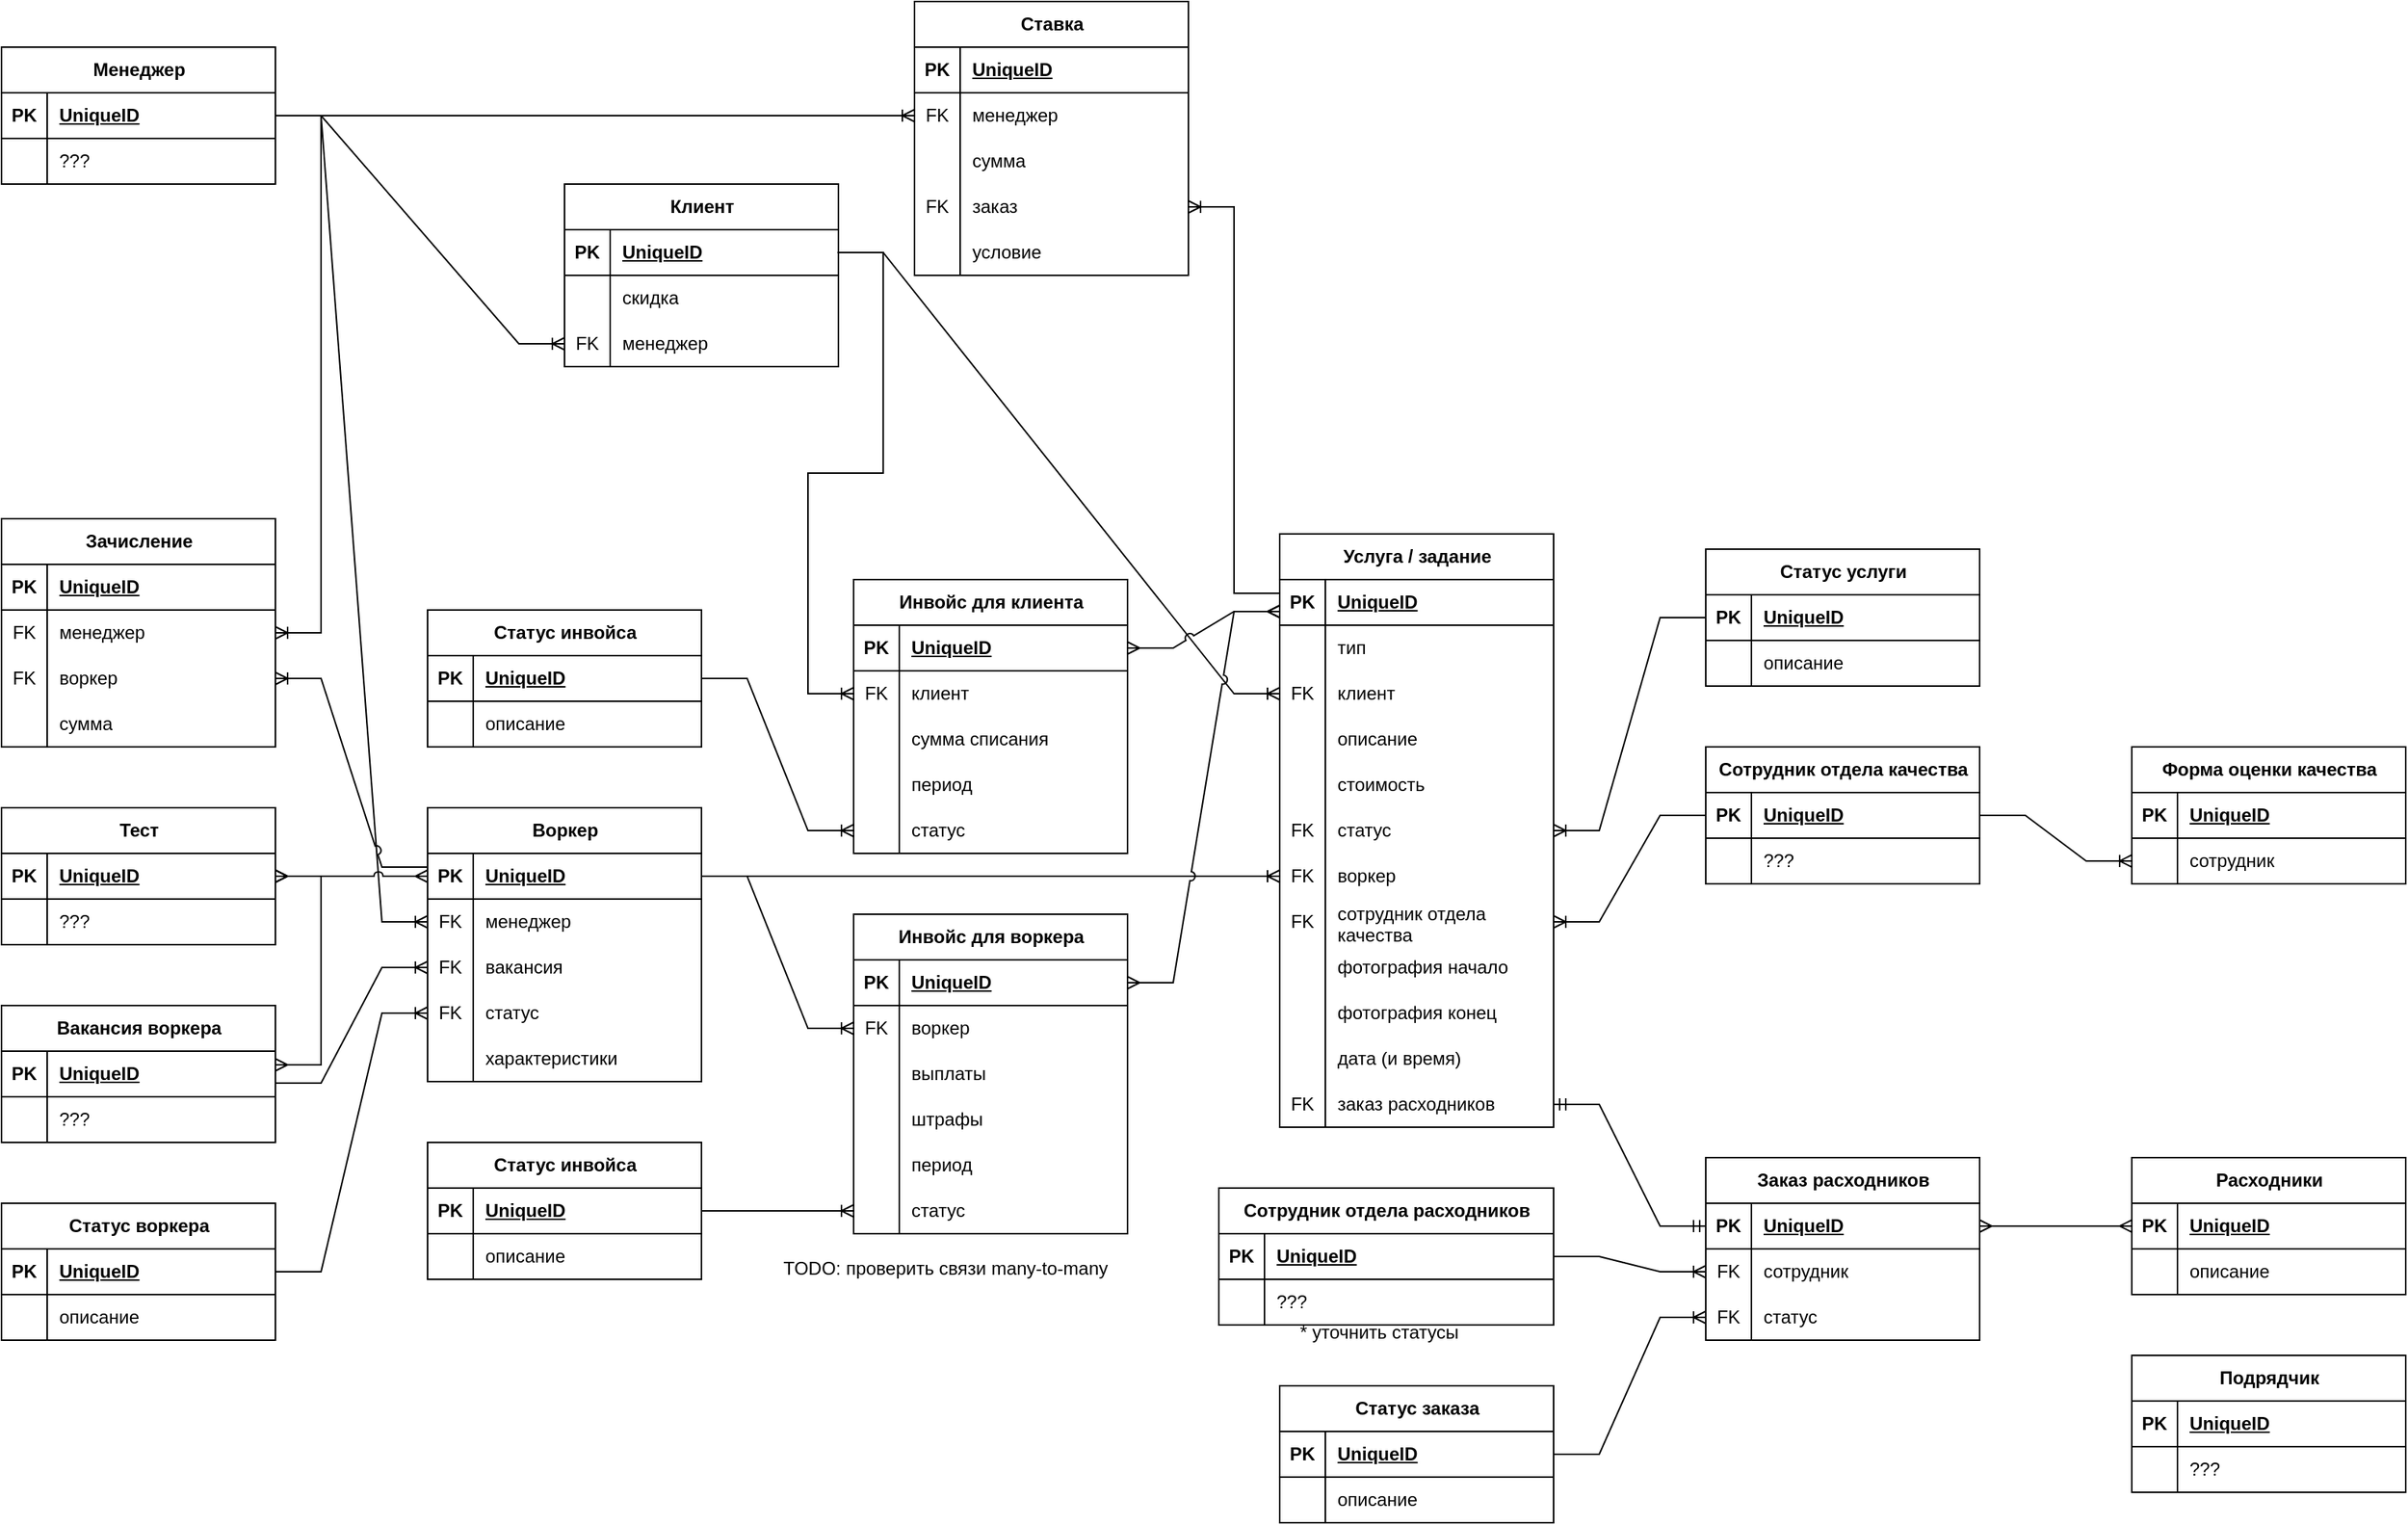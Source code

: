 <mxfile version="25.0.2">
  <diagram name="Page-1" id="5UlM4N0McoCVXhyBVIiL">
    <mxGraphModel dx="2261" dy="2013" grid="1" gridSize="10" guides="1" tooltips="1" connect="1" arrows="1" fold="1" page="1" pageScale="1" pageWidth="827" pageHeight="1169" math="0" shadow="0">
      <root>
        <mxCell id="0" />
        <mxCell id="1" parent="0" />
        <mxCell id="kCqrpwCIBg2yOm6c89Iq-1" value="Клиент" style="shape=table;startSize=30;container=1;collapsible=1;childLayout=tableLayout;fixedRows=1;rowLines=0;fontStyle=1;align=center;resizeLast=1;html=1;" parent="1" vertex="1">
          <mxGeometry x="-90" y="-80" width="180" height="120" as="geometry" />
        </mxCell>
        <mxCell id="kCqrpwCIBg2yOm6c89Iq-2" value="" style="shape=tableRow;horizontal=0;startSize=0;swimlaneHead=0;swimlaneBody=0;fillColor=none;collapsible=0;dropTarget=0;points=[[0,0.5,0,0,0],[0.98,0.5,0,3,0]];portConstraint=eastwest;top=0;left=0;right=0;bottom=1;" parent="kCqrpwCIBg2yOm6c89Iq-1" vertex="1">
          <mxGeometry y="30" width="180" height="30" as="geometry" />
        </mxCell>
        <mxCell id="kCqrpwCIBg2yOm6c89Iq-3" value="PK" style="shape=partialRectangle;connectable=0;fillColor=none;top=0;left=0;bottom=0;right=0;fontStyle=1;overflow=hidden;whiteSpace=wrap;html=1;" parent="kCqrpwCIBg2yOm6c89Iq-2" vertex="1">
          <mxGeometry width="30" height="30" as="geometry">
            <mxRectangle width="30" height="30" as="alternateBounds" />
          </mxGeometry>
        </mxCell>
        <mxCell id="kCqrpwCIBg2yOm6c89Iq-4" value="UniqueID" style="shape=partialRectangle;connectable=0;fillColor=none;top=0;left=0;bottom=0;right=0;align=left;spacingLeft=6;fontStyle=5;overflow=hidden;whiteSpace=wrap;html=1;" parent="kCqrpwCIBg2yOm6c89Iq-2" vertex="1">
          <mxGeometry x="30" width="150" height="30" as="geometry">
            <mxRectangle width="150" height="30" as="alternateBounds" />
          </mxGeometry>
        </mxCell>
        <mxCell id="kCqrpwCIBg2yOm6c89Iq-8" value="" style="shape=tableRow;horizontal=0;startSize=0;swimlaneHead=0;swimlaneBody=0;fillColor=none;collapsible=0;dropTarget=0;points=[[0,0.5],[1,0.5]];portConstraint=eastwest;top=0;left=0;right=0;bottom=0;" parent="kCqrpwCIBg2yOm6c89Iq-1" vertex="1">
          <mxGeometry y="60" width="180" height="30" as="geometry" />
        </mxCell>
        <mxCell id="kCqrpwCIBg2yOm6c89Iq-9" value="" style="shape=partialRectangle;connectable=0;fillColor=none;top=0;left=0;bottom=0;right=0;editable=1;overflow=hidden;whiteSpace=wrap;html=1;" parent="kCqrpwCIBg2yOm6c89Iq-8" vertex="1">
          <mxGeometry width="30" height="30" as="geometry">
            <mxRectangle width="30" height="30" as="alternateBounds" />
          </mxGeometry>
        </mxCell>
        <mxCell id="kCqrpwCIBg2yOm6c89Iq-10" value="скидка" style="shape=partialRectangle;connectable=0;fillColor=none;top=0;left=0;bottom=0;right=0;align=left;spacingLeft=6;overflow=hidden;whiteSpace=wrap;html=1;" parent="kCqrpwCIBg2yOm6c89Iq-8" vertex="1">
          <mxGeometry x="30" width="150" height="30" as="geometry">
            <mxRectangle width="150" height="30" as="alternateBounds" />
          </mxGeometry>
        </mxCell>
        <mxCell id="kCqrpwCIBg2yOm6c89Iq-286" style="shape=tableRow;horizontal=0;startSize=0;swimlaneHead=0;swimlaneBody=0;fillColor=none;collapsible=0;dropTarget=0;points=[[0,0.5],[1,0.5]];portConstraint=eastwest;top=0;left=0;right=0;bottom=0;" parent="kCqrpwCIBg2yOm6c89Iq-1" vertex="1">
          <mxGeometry y="90" width="180" height="30" as="geometry" />
        </mxCell>
        <mxCell id="kCqrpwCIBg2yOm6c89Iq-287" value="FK" style="shape=partialRectangle;connectable=0;fillColor=none;top=0;left=0;bottom=0;right=0;editable=1;overflow=hidden;whiteSpace=wrap;html=1;" parent="kCqrpwCIBg2yOm6c89Iq-286" vertex="1">
          <mxGeometry width="30" height="30" as="geometry">
            <mxRectangle width="30" height="30" as="alternateBounds" />
          </mxGeometry>
        </mxCell>
        <mxCell id="kCqrpwCIBg2yOm6c89Iq-288" value="менеджер" style="shape=partialRectangle;connectable=0;fillColor=none;top=0;left=0;bottom=0;right=0;align=left;spacingLeft=6;overflow=hidden;whiteSpace=wrap;html=1;" parent="kCqrpwCIBg2yOm6c89Iq-286" vertex="1">
          <mxGeometry x="30" width="150" height="30" as="geometry">
            <mxRectangle width="150" height="30" as="alternateBounds" />
          </mxGeometry>
        </mxCell>
        <mxCell id="kCqrpwCIBg2yOm6c89Iq-32" value="Услуга / задание" style="shape=table;startSize=30;container=1;collapsible=1;childLayout=tableLayout;fixedRows=1;rowLines=0;fontStyle=1;align=center;resizeLast=1;html=1;" parent="1" vertex="1">
          <mxGeometry x="380" y="150" width="180" height="390" as="geometry" />
        </mxCell>
        <mxCell id="kCqrpwCIBg2yOm6c89Iq-33" value="" style="shape=tableRow;horizontal=0;startSize=0;swimlaneHead=0;swimlaneBody=0;fillColor=none;collapsible=0;dropTarget=0;points=[[0,0.3,0,0,0],[0,0.7,0,0,0],[1,0.5,0,0,0]];portConstraint=eastwest;top=0;left=0;right=0;bottom=1;" parent="kCqrpwCIBg2yOm6c89Iq-32" vertex="1">
          <mxGeometry y="30" width="180" height="30" as="geometry" />
        </mxCell>
        <mxCell id="kCqrpwCIBg2yOm6c89Iq-34" value="PK" style="shape=partialRectangle;connectable=0;fillColor=none;top=0;left=0;bottom=0;right=0;fontStyle=1;overflow=hidden;whiteSpace=wrap;html=1;" parent="kCqrpwCIBg2yOm6c89Iq-33" vertex="1">
          <mxGeometry width="30" height="30" as="geometry">
            <mxRectangle width="30" height="30" as="alternateBounds" />
          </mxGeometry>
        </mxCell>
        <mxCell id="kCqrpwCIBg2yOm6c89Iq-35" value="UniqueID" style="shape=partialRectangle;connectable=0;fillColor=none;top=0;left=0;bottom=0;right=0;align=left;spacingLeft=6;fontStyle=5;overflow=hidden;whiteSpace=wrap;html=1;" parent="kCqrpwCIBg2yOm6c89Iq-33" vertex="1">
          <mxGeometry x="30" width="150" height="30" as="geometry">
            <mxRectangle width="150" height="30" as="alternateBounds" />
          </mxGeometry>
        </mxCell>
        <mxCell id="kCqrpwCIBg2yOm6c89Iq-36" value="" style="shape=tableRow;horizontal=0;startSize=0;swimlaneHead=0;swimlaneBody=0;fillColor=none;collapsible=0;dropTarget=0;points=[[0,0.5],[1,0.5]];portConstraint=eastwest;top=0;left=0;right=0;bottom=0;" parent="kCqrpwCIBg2yOm6c89Iq-32" vertex="1">
          <mxGeometry y="60" width="180" height="30" as="geometry" />
        </mxCell>
        <mxCell id="kCqrpwCIBg2yOm6c89Iq-37" value="" style="shape=partialRectangle;connectable=0;fillColor=none;top=0;left=0;bottom=0;right=0;editable=1;overflow=hidden;whiteSpace=wrap;html=1;" parent="kCqrpwCIBg2yOm6c89Iq-36" vertex="1">
          <mxGeometry width="30" height="30" as="geometry">
            <mxRectangle width="30" height="30" as="alternateBounds" />
          </mxGeometry>
        </mxCell>
        <mxCell id="kCqrpwCIBg2yOm6c89Iq-38" value="тип" style="shape=partialRectangle;connectable=0;fillColor=none;top=0;left=0;bottom=0;right=0;align=left;spacingLeft=6;overflow=hidden;whiteSpace=wrap;html=1;" parent="kCqrpwCIBg2yOm6c89Iq-36" vertex="1">
          <mxGeometry x="30" width="150" height="30" as="geometry">
            <mxRectangle width="150" height="30" as="alternateBounds" />
          </mxGeometry>
        </mxCell>
        <mxCell id="DZDROM20VnEaWWMBLSAn-102" style="shape=tableRow;horizontal=0;startSize=0;swimlaneHead=0;swimlaneBody=0;fillColor=none;collapsible=0;dropTarget=0;points=[[0,0.5],[1,0.5]];portConstraint=eastwest;top=0;left=0;right=0;bottom=0;" parent="kCqrpwCIBg2yOm6c89Iq-32" vertex="1">
          <mxGeometry y="90" width="180" height="30" as="geometry" />
        </mxCell>
        <mxCell id="DZDROM20VnEaWWMBLSAn-103" value="FK" style="shape=partialRectangle;connectable=0;fillColor=none;top=0;left=0;bottom=0;right=0;editable=1;overflow=hidden;whiteSpace=wrap;html=1;" parent="DZDROM20VnEaWWMBLSAn-102" vertex="1">
          <mxGeometry width="30" height="30" as="geometry">
            <mxRectangle width="30" height="30" as="alternateBounds" />
          </mxGeometry>
        </mxCell>
        <mxCell id="DZDROM20VnEaWWMBLSAn-104" value="клиент" style="shape=partialRectangle;connectable=0;fillColor=none;top=0;left=0;bottom=0;right=0;align=left;spacingLeft=6;overflow=hidden;whiteSpace=wrap;html=1;" parent="DZDROM20VnEaWWMBLSAn-102" vertex="1">
          <mxGeometry x="30" width="150" height="30" as="geometry">
            <mxRectangle width="150" height="30" as="alternateBounds" />
          </mxGeometry>
        </mxCell>
        <mxCell id="kCqrpwCIBg2yOm6c89Iq-39" value="" style="shape=tableRow;horizontal=0;startSize=0;swimlaneHead=0;swimlaneBody=0;fillColor=none;collapsible=0;dropTarget=0;points=[[0,0.5],[1,0.5]];portConstraint=eastwest;top=0;left=0;right=0;bottom=0;" parent="kCqrpwCIBg2yOm6c89Iq-32" vertex="1">
          <mxGeometry y="120" width="180" height="30" as="geometry" />
        </mxCell>
        <mxCell id="kCqrpwCIBg2yOm6c89Iq-40" value="" style="shape=partialRectangle;connectable=0;fillColor=none;top=0;left=0;bottom=0;right=0;editable=1;overflow=hidden;whiteSpace=wrap;html=1;" parent="kCqrpwCIBg2yOm6c89Iq-39" vertex="1">
          <mxGeometry width="30" height="30" as="geometry">
            <mxRectangle width="30" height="30" as="alternateBounds" />
          </mxGeometry>
        </mxCell>
        <mxCell id="kCqrpwCIBg2yOm6c89Iq-41" value="описание" style="shape=partialRectangle;connectable=0;fillColor=none;top=0;left=0;bottom=0;right=0;align=left;spacingLeft=6;overflow=hidden;whiteSpace=wrap;html=1;" parent="kCqrpwCIBg2yOm6c89Iq-39" vertex="1">
          <mxGeometry x="30" width="150" height="30" as="geometry">
            <mxRectangle width="150" height="30" as="alternateBounds" />
          </mxGeometry>
        </mxCell>
        <mxCell id="kCqrpwCIBg2yOm6c89Iq-48" style="shape=tableRow;horizontal=0;startSize=0;swimlaneHead=0;swimlaneBody=0;fillColor=none;collapsible=0;dropTarget=0;points=[[0,0.5],[1,0.5]];portConstraint=eastwest;top=0;left=0;right=0;bottom=0;" parent="kCqrpwCIBg2yOm6c89Iq-32" vertex="1">
          <mxGeometry y="150" width="180" height="30" as="geometry" />
        </mxCell>
        <mxCell id="kCqrpwCIBg2yOm6c89Iq-49" style="shape=partialRectangle;connectable=0;fillColor=none;top=0;left=0;bottom=0;right=0;editable=1;overflow=hidden;whiteSpace=wrap;html=1;" parent="kCqrpwCIBg2yOm6c89Iq-48" vertex="1">
          <mxGeometry width="30" height="30" as="geometry">
            <mxRectangle width="30" height="30" as="alternateBounds" />
          </mxGeometry>
        </mxCell>
        <mxCell id="kCqrpwCIBg2yOm6c89Iq-50" value="стоимость" style="shape=partialRectangle;connectable=0;fillColor=none;top=0;left=0;bottom=0;right=0;align=left;spacingLeft=6;overflow=hidden;whiteSpace=wrap;html=1;" parent="kCqrpwCIBg2yOm6c89Iq-48" vertex="1">
          <mxGeometry x="30" width="150" height="30" as="geometry">
            <mxRectangle width="150" height="30" as="alternateBounds" />
          </mxGeometry>
        </mxCell>
        <mxCell id="kCqrpwCIBg2yOm6c89Iq-45" style="shape=tableRow;horizontal=0;startSize=0;swimlaneHead=0;swimlaneBody=0;fillColor=none;collapsible=0;dropTarget=0;points=[[0,0.5],[1,0.5]];portConstraint=eastwest;top=0;left=0;right=0;bottom=0;" parent="kCqrpwCIBg2yOm6c89Iq-32" vertex="1">
          <mxGeometry y="180" width="180" height="30" as="geometry" />
        </mxCell>
        <mxCell id="kCqrpwCIBg2yOm6c89Iq-46" value="FK" style="shape=partialRectangle;connectable=0;fillColor=none;top=0;left=0;bottom=0;right=0;editable=1;overflow=hidden;whiteSpace=wrap;html=1;" parent="kCqrpwCIBg2yOm6c89Iq-45" vertex="1">
          <mxGeometry width="30" height="30" as="geometry">
            <mxRectangle width="30" height="30" as="alternateBounds" />
          </mxGeometry>
        </mxCell>
        <mxCell id="kCqrpwCIBg2yOm6c89Iq-47" value="статус" style="shape=partialRectangle;connectable=0;fillColor=none;top=0;left=0;bottom=0;right=0;align=left;spacingLeft=6;overflow=hidden;whiteSpace=wrap;html=1;" parent="kCqrpwCIBg2yOm6c89Iq-45" vertex="1">
          <mxGeometry x="30" width="150" height="30" as="geometry">
            <mxRectangle width="150" height="30" as="alternateBounds" />
          </mxGeometry>
        </mxCell>
        <mxCell id="kCqrpwCIBg2yOm6c89Iq-106" style="shape=tableRow;horizontal=0;startSize=0;swimlaneHead=0;swimlaneBody=0;fillColor=none;collapsible=0;dropTarget=0;points=[[0,0.5],[1,0.5]];portConstraint=eastwest;top=0;left=0;right=0;bottom=0;" parent="kCqrpwCIBg2yOm6c89Iq-32" vertex="1">
          <mxGeometry y="210" width="180" height="30" as="geometry" />
        </mxCell>
        <mxCell id="kCqrpwCIBg2yOm6c89Iq-107" value="FK" style="shape=partialRectangle;connectable=0;fillColor=none;top=0;left=0;bottom=0;right=0;editable=1;overflow=hidden;whiteSpace=wrap;html=1;" parent="kCqrpwCIBg2yOm6c89Iq-106" vertex="1">
          <mxGeometry width="30" height="30" as="geometry">
            <mxRectangle width="30" height="30" as="alternateBounds" />
          </mxGeometry>
        </mxCell>
        <mxCell id="kCqrpwCIBg2yOm6c89Iq-108" value="воркер" style="shape=partialRectangle;connectable=0;fillColor=none;top=0;left=0;bottom=0;right=0;align=left;spacingLeft=6;overflow=hidden;whiteSpace=wrap;html=1;" parent="kCqrpwCIBg2yOm6c89Iq-106" vertex="1">
          <mxGeometry x="30" width="150" height="30" as="geometry">
            <mxRectangle width="150" height="30" as="alternateBounds" />
          </mxGeometry>
        </mxCell>
        <mxCell id="DZDROM20VnEaWWMBLSAn-27" style="shape=tableRow;horizontal=0;startSize=0;swimlaneHead=0;swimlaneBody=0;fillColor=none;collapsible=0;dropTarget=0;points=[[0,0.5],[1,0.5]];portConstraint=eastwest;top=0;left=0;right=0;bottom=0;" parent="kCqrpwCIBg2yOm6c89Iq-32" vertex="1">
          <mxGeometry y="240" width="180" height="30" as="geometry" />
        </mxCell>
        <mxCell id="DZDROM20VnEaWWMBLSAn-28" value="FK" style="shape=partialRectangle;connectable=0;fillColor=none;top=0;left=0;bottom=0;right=0;editable=1;overflow=hidden;whiteSpace=wrap;html=1;" parent="DZDROM20VnEaWWMBLSAn-27" vertex="1">
          <mxGeometry width="30" height="30" as="geometry">
            <mxRectangle width="30" height="30" as="alternateBounds" />
          </mxGeometry>
        </mxCell>
        <mxCell id="DZDROM20VnEaWWMBLSAn-29" value="сотрудник отдела качества" style="shape=partialRectangle;connectable=0;fillColor=none;top=0;left=0;bottom=0;right=0;align=left;spacingLeft=6;overflow=hidden;whiteSpace=wrap;html=1;" parent="DZDROM20VnEaWWMBLSAn-27" vertex="1">
          <mxGeometry x="30" width="150" height="30" as="geometry">
            <mxRectangle width="150" height="30" as="alternateBounds" />
          </mxGeometry>
        </mxCell>
        <mxCell id="kCqrpwCIBg2yOm6c89Iq-120" style="shape=tableRow;horizontal=0;startSize=0;swimlaneHead=0;swimlaneBody=0;fillColor=none;collapsible=0;dropTarget=0;points=[[0,0.5],[1,0.5]];portConstraint=eastwest;top=0;left=0;right=0;bottom=0;" parent="kCqrpwCIBg2yOm6c89Iq-32" vertex="1">
          <mxGeometry y="270" width="180" height="30" as="geometry" />
        </mxCell>
        <mxCell id="kCqrpwCIBg2yOm6c89Iq-121" style="shape=partialRectangle;connectable=0;fillColor=none;top=0;left=0;bottom=0;right=0;editable=1;overflow=hidden;whiteSpace=wrap;html=1;" parent="kCqrpwCIBg2yOm6c89Iq-120" vertex="1">
          <mxGeometry width="30" height="30" as="geometry">
            <mxRectangle width="30" height="30" as="alternateBounds" />
          </mxGeometry>
        </mxCell>
        <mxCell id="kCqrpwCIBg2yOm6c89Iq-122" value="фотография начало" style="shape=partialRectangle;connectable=0;fillColor=none;top=0;left=0;bottom=0;right=0;align=left;spacingLeft=6;overflow=hidden;whiteSpace=wrap;html=1;" parent="kCqrpwCIBg2yOm6c89Iq-120" vertex="1">
          <mxGeometry x="30" width="150" height="30" as="geometry">
            <mxRectangle width="150" height="30" as="alternateBounds" />
          </mxGeometry>
        </mxCell>
        <mxCell id="kCqrpwCIBg2yOm6c89Iq-123" style="shape=tableRow;horizontal=0;startSize=0;swimlaneHead=0;swimlaneBody=0;fillColor=none;collapsible=0;dropTarget=0;points=[[0,0.5],[1,0.5]];portConstraint=eastwest;top=0;left=0;right=0;bottom=0;" parent="kCqrpwCIBg2yOm6c89Iq-32" vertex="1">
          <mxGeometry y="300" width="180" height="30" as="geometry" />
        </mxCell>
        <mxCell id="kCqrpwCIBg2yOm6c89Iq-124" style="shape=partialRectangle;connectable=0;fillColor=none;top=0;left=0;bottom=0;right=0;editable=1;overflow=hidden;whiteSpace=wrap;html=1;" parent="kCqrpwCIBg2yOm6c89Iq-123" vertex="1">
          <mxGeometry width="30" height="30" as="geometry">
            <mxRectangle width="30" height="30" as="alternateBounds" />
          </mxGeometry>
        </mxCell>
        <mxCell id="kCqrpwCIBg2yOm6c89Iq-125" value="фотография конец" style="shape=partialRectangle;connectable=0;fillColor=none;top=0;left=0;bottom=0;right=0;align=left;spacingLeft=6;overflow=hidden;whiteSpace=wrap;html=1;" parent="kCqrpwCIBg2yOm6c89Iq-123" vertex="1">
          <mxGeometry x="30" width="150" height="30" as="geometry">
            <mxRectangle width="150" height="30" as="alternateBounds" />
          </mxGeometry>
        </mxCell>
        <mxCell id="kCqrpwCIBg2yOm6c89Iq-207" style="shape=tableRow;horizontal=0;startSize=0;swimlaneHead=0;swimlaneBody=0;fillColor=none;collapsible=0;dropTarget=0;points=[[0,0.5],[1,0.5]];portConstraint=eastwest;top=0;left=0;right=0;bottom=0;" parent="kCqrpwCIBg2yOm6c89Iq-32" vertex="1">
          <mxGeometry y="330" width="180" height="30" as="geometry" />
        </mxCell>
        <mxCell id="kCqrpwCIBg2yOm6c89Iq-208" style="shape=partialRectangle;connectable=0;fillColor=none;top=0;left=0;bottom=0;right=0;editable=1;overflow=hidden;whiteSpace=wrap;html=1;" parent="kCqrpwCIBg2yOm6c89Iq-207" vertex="1">
          <mxGeometry width="30" height="30" as="geometry">
            <mxRectangle width="30" height="30" as="alternateBounds" />
          </mxGeometry>
        </mxCell>
        <mxCell id="kCqrpwCIBg2yOm6c89Iq-209" value="дата (и время)" style="shape=partialRectangle;connectable=0;fillColor=none;top=0;left=0;bottom=0;right=0;align=left;spacingLeft=6;overflow=hidden;whiteSpace=wrap;html=1;" parent="kCqrpwCIBg2yOm6c89Iq-207" vertex="1">
          <mxGeometry x="30" width="150" height="30" as="geometry">
            <mxRectangle width="150" height="30" as="alternateBounds" />
          </mxGeometry>
        </mxCell>
        <mxCell id="kCqrpwCIBg2yOm6c89Iq-271" style="shape=tableRow;horizontal=0;startSize=0;swimlaneHead=0;swimlaneBody=0;fillColor=none;collapsible=0;dropTarget=0;points=[[0,0.5],[1,0.5]];portConstraint=eastwest;top=0;left=0;right=0;bottom=0;" parent="kCqrpwCIBg2yOm6c89Iq-32" vertex="1">
          <mxGeometry y="360" width="180" height="30" as="geometry" />
        </mxCell>
        <mxCell id="kCqrpwCIBg2yOm6c89Iq-272" value="FK" style="shape=partialRectangle;connectable=0;fillColor=none;top=0;left=0;bottom=0;right=0;editable=1;overflow=hidden;whiteSpace=wrap;html=1;" parent="kCqrpwCIBg2yOm6c89Iq-271" vertex="1">
          <mxGeometry width="30" height="30" as="geometry">
            <mxRectangle width="30" height="30" as="alternateBounds" />
          </mxGeometry>
        </mxCell>
        <mxCell id="kCqrpwCIBg2yOm6c89Iq-273" value="заказ расходников" style="shape=partialRectangle;connectable=0;fillColor=none;top=0;left=0;bottom=0;right=0;align=left;spacingLeft=6;overflow=hidden;whiteSpace=wrap;html=1;" parent="kCqrpwCIBg2yOm6c89Iq-271" vertex="1">
          <mxGeometry x="30" width="150" height="30" as="geometry">
            <mxRectangle width="150" height="30" as="alternateBounds" />
          </mxGeometry>
        </mxCell>
        <mxCell id="kCqrpwCIBg2yOm6c89Iq-51" value="Статус услуги" style="shape=table;startSize=30;container=1;collapsible=1;childLayout=tableLayout;fixedRows=1;rowLines=0;fontStyle=1;align=center;resizeLast=1;html=1;" parent="1" vertex="1">
          <mxGeometry x="660" y="160" width="180" height="90" as="geometry" />
        </mxCell>
        <mxCell id="kCqrpwCIBg2yOm6c89Iq-52" value="" style="shape=tableRow;horizontal=0;startSize=0;swimlaneHead=0;swimlaneBody=0;fillColor=none;collapsible=0;dropTarget=0;points=[[0,0.5],[1,0.5]];portConstraint=eastwest;top=0;left=0;right=0;bottom=1;" parent="kCqrpwCIBg2yOm6c89Iq-51" vertex="1">
          <mxGeometry y="30" width="180" height="30" as="geometry" />
        </mxCell>
        <mxCell id="kCqrpwCIBg2yOm6c89Iq-53" value="PK" style="shape=partialRectangle;connectable=0;fillColor=none;top=0;left=0;bottom=0;right=0;fontStyle=1;overflow=hidden;whiteSpace=wrap;html=1;" parent="kCqrpwCIBg2yOm6c89Iq-52" vertex="1">
          <mxGeometry width="30" height="30" as="geometry">
            <mxRectangle width="30" height="30" as="alternateBounds" />
          </mxGeometry>
        </mxCell>
        <mxCell id="kCqrpwCIBg2yOm6c89Iq-54" value="UniqueID" style="shape=partialRectangle;connectable=0;fillColor=none;top=0;left=0;bottom=0;right=0;align=left;spacingLeft=6;fontStyle=5;overflow=hidden;whiteSpace=wrap;html=1;" parent="kCqrpwCIBg2yOm6c89Iq-52" vertex="1">
          <mxGeometry x="30" width="150" height="30" as="geometry">
            <mxRectangle width="150" height="30" as="alternateBounds" />
          </mxGeometry>
        </mxCell>
        <mxCell id="kCqrpwCIBg2yOm6c89Iq-55" value="" style="shape=tableRow;horizontal=0;startSize=0;swimlaneHead=0;swimlaneBody=0;fillColor=none;collapsible=0;dropTarget=0;points=[[0,0.5],[1,0.5]];portConstraint=eastwest;top=0;left=0;right=0;bottom=0;" parent="kCqrpwCIBg2yOm6c89Iq-51" vertex="1">
          <mxGeometry y="60" width="180" height="30" as="geometry" />
        </mxCell>
        <mxCell id="kCqrpwCIBg2yOm6c89Iq-56" value="" style="shape=partialRectangle;connectable=0;fillColor=none;top=0;left=0;bottom=0;right=0;editable=1;overflow=hidden;whiteSpace=wrap;html=1;" parent="kCqrpwCIBg2yOm6c89Iq-55" vertex="1">
          <mxGeometry width="30" height="30" as="geometry">
            <mxRectangle width="30" height="30" as="alternateBounds" />
          </mxGeometry>
        </mxCell>
        <mxCell id="kCqrpwCIBg2yOm6c89Iq-57" value="описание" style="shape=partialRectangle;connectable=0;fillColor=none;top=0;left=0;bottom=0;right=0;align=left;spacingLeft=6;overflow=hidden;whiteSpace=wrap;html=1;" parent="kCqrpwCIBg2yOm6c89Iq-55" vertex="1">
          <mxGeometry x="30" width="150" height="30" as="geometry">
            <mxRectangle width="150" height="30" as="alternateBounds" />
          </mxGeometry>
        </mxCell>
        <mxCell id="kCqrpwCIBg2yOm6c89Iq-64" value="" style="edgeStyle=entityRelationEdgeStyle;fontSize=12;html=1;endArrow=ERoneToMany;rounded=0;entryX=1;entryY=0.5;entryDx=0;entryDy=0;jumpStyle=arc;exitX=0;exitY=0.5;exitDx=0;exitDy=0;" parent="1" source="kCqrpwCIBg2yOm6c89Iq-52" target="kCqrpwCIBg2yOm6c89Iq-45" edge="1">
          <mxGeometry width="100" height="100" relative="1" as="geometry">
            <mxPoint x="610" y="120" as="sourcePoint" />
            <mxPoint x="820" y="380" as="targetPoint" />
          </mxGeometry>
        </mxCell>
        <mxCell id="kCqrpwCIBg2yOm6c89Iq-65" value="Менеджер" style="shape=table;startSize=30;container=1;collapsible=1;childLayout=tableLayout;fixedRows=1;rowLines=0;fontStyle=1;align=center;resizeLast=1;html=1;" parent="1" vertex="1">
          <mxGeometry x="-460" y="-170" width="180" height="90" as="geometry" />
        </mxCell>
        <mxCell id="kCqrpwCIBg2yOm6c89Iq-66" value="" style="shape=tableRow;horizontal=0;startSize=0;swimlaneHead=0;swimlaneBody=0;fillColor=none;collapsible=0;dropTarget=0;points=[[0,0.5],[1,0.5]];portConstraint=eastwest;top=0;left=0;right=0;bottom=1;" parent="kCqrpwCIBg2yOm6c89Iq-65" vertex="1">
          <mxGeometry y="30" width="180" height="30" as="geometry" />
        </mxCell>
        <mxCell id="kCqrpwCIBg2yOm6c89Iq-67" value="PK" style="shape=partialRectangle;connectable=0;fillColor=none;top=0;left=0;bottom=0;right=0;fontStyle=1;overflow=hidden;whiteSpace=wrap;html=1;" parent="kCqrpwCIBg2yOm6c89Iq-66" vertex="1">
          <mxGeometry width="30" height="30" as="geometry">
            <mxRectangle width="30" height="30" as="alternateBounds" />
          </mxGeometry>
        </mxCell>
        <mxCell id="kCqrpwCIBg2yOm6c89Iq-68" value="UniqueID" style="shape=partialRectangle;connectable=0;fillColor=none;top=0;left=0;bottom=0;right=0;align=left;spacingLeft=6;fontStyle=5;overflow=hidden;whiteSpace=wrap;html=1;" parent="kCqrpwCIBg2yOm6c89Iq-66" vertex="1">
          <mxGeometry x="30" width="150" height="30" as="geometry">
            <mxRectangle width="150" height="30" as="alternateBounds" />
          </mxGeometry>
        </mxCell>
        <mxCell id="kCqrpwCIBg2yOm6c89Iq-72" value="" style="shape=tableRow;horizontal=0;startSize=0;swimlaneHead=0;swimlaneBody=0;fillColor=none;collapsible=0;dropTarget=0;points=[[0,0.5],[1,0.5]];portConstraint=eastwest;top=0;left=0;right=0;bottom=0;" parent="kCqrpwCIBg2yOm6c89Iq-65" vertex="1">
          <mxGeometry y="60" width="180" height="30" as="geometry" />
        </mxCell>
        <mxCell id="kCqrpwCIBg2yOm6c89Iq-73" value="" style="shape=partialRectangle;connectable=0;fillColor=none;top=0;left=0;bottom=0;right=0;editable=1;overflow=hidden;whiteSpace=wrap;html=1;" parent="kCqrpwCIBg2yOm6c89Iq-72" vertex="1">
          <mxGeometry width="30" height="30" as="geometry">
            <mxRectangle width="30" height="30" as="alternateBounds" />
          </mxGeometry>
        </mxCell>
        <mxCell id="kCqrpwCIBg2yOm6c89Iq-74" value="???" style="shape=partialRectangle;connectable=0;fillColor=none;top=0;left=0;bottom=0;right=0;align=left;spacingLeft=6;overflow=hidden;whiteSpace=wrap;html=1;" parent="kCqrpwCIBg2yOm6c89Iq-72" vertex="1">
          <mxGeometry x="30" width="150" height="30" as="geometry">
            <mxRectangle width="150" height="30" as="alternateBounds" />
          </mxGeometry>
        </mxCell>
        <mxCell id="kCqrpwCIBg2yOm6c89Iq-93" value="Воркер" style="shape=table;startSize=30;container=1;collapsible=1;childLayout=tableLayout;fixedRows=1;rowLines=0;fontStyle=1;align=center;resizeLast=1;html=1;" parent="1" vertex="1">
          <mxGeometry x="-180" y="330" width="180" height="180" as="geometry">
            <mxRectangle x="100" y="320" width="80" height="30" as="alternateBounds" />
          </mxGeometry>
        </mxCell>
        <mxCell id="kCqrpwCIBg2yOm6c89Iq-94" value="" style="shape=tableRow;horizontal=0;startSize=0;swimlaneHead=0;swimlaneBody=0;fillColor=none;collapsible=0;dropTarget=0;points=[[0,0.3,0,0,0],[0,0.7,0,0,0],[1,0.5,0,0,0]];portConstraint=eastwest;top=0;left=0;right=0;bottom=1;" parent="kCqrpwCIBg2yOm6c89Iq-93" vertex="1">
          <mxGeometry y="30" width="180" height="30" as="geometry" />
        </mxCell>
        <mxCell id="kCqrpwCIBg2yOm6c89Iq-95" value="PK" style="shape=partialRectangle;connectable=0;fillColor=none;top=0;left=0;bottom=0;right=0;fontStyle=1;overflow=hidden;whiteSpace=wrap;html=1;" parent="kCqrpwCIBg2yOm6c89Iq-94" vertex="1">
          <mxGeometry width="30" height="30" as="geometry">
            <mxRectangle width="30" height="30" as="alternateBounds" />
          </mxGeometry>
        </mxCell>
        <mxCell id="kCqrpwCIBg2yOm6c89Iq-96" value="UniqueID" style="shape=partialRectangle;connectable=0;fillColor=none;top=0;left=0;bottom=0;right=0;align=left;spacingLeft=6;fontStyle=5;overflow=hidden;whiteSpace=wrap;html=1;" parent="kCqrpwCIBg2yOm6c89Iq-94" vertex="1">
          <mxGeometry x="30" width="150" height="30" as="geometry">
            <mxRectangle width="150" height="30" as="alternateBounds" />
          </mxGeometry>
        </mxCell>
        <mxCell id="kCqrpwCIBg2yOm6c89Iq-277" style="shape=tableRow;horizontal=0;startSize=0;swimlaneHead=0;swimlaneBody=0;fillColor=none;collapsible=0;dropTarget=0;points=[[0,0.5],[1,0.5]];portConstraint=eastwest;top=0;left=0;right=0;bottom=0;" parent="kCqrpwCIBg2yOm6c89Iq-93" vertex="1">
          <mxGeometry y="60" width="180" height="30" as="geometry" />
        </mxCell>
        <mxCell id="kCqrpwCIBg2yOm6c89Iq-278" value="FK" style="shape=partialRectangle;connectable=0;fillColor=none;top=0;left=0;bottom=0;right=0;editable=1;overflow=hidden;whiteSpace=wrap;html=1;" parent="kCqrpwCIBg2yOm6c89Iq-277" vertex="1">
          <mxGeometry width="30" height="30" as="geometry">
            <mxRectangle width="30" height="30" as="alternateBounds" />
          </mxGeometry>
        </mxCell>
        <mxCell id="kCqrpwCIBg2yOm6c89Iq-279" value="менеджер" style="shape=partialRectangle;connectable=0;fillColor=none;top=0;left=0;bottom=0;right=0;align=left;spacingLeft=6;overflow=hidden;whiteSpace=wrap;html=1;" parent="kCqrpwCIBg2yOm6c89Iq-277" vertex="1">
          <mxGeometry x="30" width="150" height="30" as="geometry">
            <mxRectangle width="150" height="30" as="alternateBounds" />
          </mxGeometry>
        </mxCell>
        <mxCell id="kCqrpwCIBg2yOm6c89Iq-97" value="" style="shape=tableRow;horizontal=0;startSize=0;swimlaneHead=0;swimlaneBody=0;fillColor=none;collapsible=0;dropTarget=0;points=[[0,0.5],[1,0.5]];portConstraint=eastwest;top=0;left=0;right=0;bottom=0;" parent="kCqrpwCIBg2yOm6c89Iq-93" vertex="1">
          <mxGeometry y="90" width="180" height="30" as="geometry" />
        </mxCell>
        <mxCell id="kCqrpwCIBg2yOm6c89Iq-98" value="FK" style="shape=partialRectangle;connectable=0;fillColor=none;top=0;left=0;bottom=0;right=0;editable=1;overflow=hidden;whiteSpace=wrap;html=1;" parent="kCqrpwCIBg2yOm6c89Iq-97" vertex="1">
          <mxGeometry width="30" height="30" as="geometry">
            <mxRectangle width="30" height="30" as="alternateBounds" />
          </mxGeometry>
        </mxCell>
        <mxCell id="kCqrpwCIBg2yOm6c89Iq-99" value="вакансия" style="shape=partialRectangle;connectable=0;fillColor=none;top=0;left=0;bottom=0;right=0;align=left;spacingLeft=6;overflow=hidden;whiteSpace=wrap;html=1;" parent="kCqrpwCIBg2yOm6c89Iq-97" vertex="1">
          <mxGeometry x="30" width="150" height="30" as="geometry">
            <mxRectangle width="150" height="30" as="alternateBounds" />
          </mxGeometry>
        </mxCell>
        <mxCell id="kCqrpwCIBg2yOm6c89Iq-188" style="shape=tableRow;horizontal=0;startSize=0;swimlaneHead=0;swimlaneBody=0;fillColor=none;collapsible=0;dropTarget=0;points=[[0,0.5],[1,0.5]];portConstraint=eastwest;top=0;left=0;right=0;bottom=0;" parent="kCqrpwCIBg2yOm6c89Iq-93" vertex="1">
          <mxGeometry y="120" width="180" height="30" as="geometry" />
        </mxCell>
        <mxCell id="kCqrpwCIBg2yOm6c89Iq-189" value="FK" style="shape=partialRectangle;connectable=0;fillColor=none;top=0;left=0;bottom=0;right=0;editable=1;overflow=hidden;whiteSpace=wrap;html=1;" parent="kCqrpwCIBg2yOm6c89Iq-188" vertex="1">
          <mxGeometry width="30" height="30" as="geometry">
            <mxRectangle width="30" height="30" as="alternateBounds" />
          </mxGeometry>
        </mxCell>
        <mxCell id="kCqrpwCIBg2yOm6c89Iq-190" value="статус" style="shape=partialRectangle;connectable=0;fillColor=none;top=0;left=0;bottom=0;right=0;align=left;spacingLeft=6;overflow=hidden;whiteSpace=wrap;html=1;" parent="kCqrpwCIBg2yOm6c89Iq-188" vertex="1">
          <mxGeometry x="30" width="150" height="30" as="geometry">
            <mxRectangle width="150" height="30" as="alternateBounds" />
          </mxGeometry>
        </mxCell>
        <mxCell id="kCqrpwCIBg2yOm6c89Iq-185" style="shape=tableRow;horizontal=0;startSize=0;swimlaneHead=0;swimlaneBody=0;fillColor=none;collapsible=0;dropTarget=0;points=[[0,0.5],[1,0.5]];portConstraint=eastwest;top=0;left=0;right=0;bottom=0;" parent="kCqrpwCIBg2yOm6c89Iq-93" vertex="1">
          <mxGeometry y="150" width="180" height="30" as="geometry" />
        </mxCell>
        <mxCell id="kCqrpwCIBg2yOm6c89Iq-186" style="shape=partialRectangle;connectable=0;fillColor=none;top=0;left=0;bottom=0;right=0;editable=1;overflow=hidden;whiteSpace=wrap;html=1;" parent="kCqrpwCIBg2yOm6c89Iq-185" vertex="1">
          <mxGeometry width="30" height="30" as="geometry">
            <mxRectangle width="30" height="30" as="alternateBounds" />
          </mxGeometry>
        </mxCell>
        <mxCell id="kCqrpwCIBg2yOm6c89Iq-187" value="характеристики" style="shape=partialRectangle;connectable=0;fillColor=none;top=0;left=0;bottom=0;right=0;align=left;spacingLeft=6;overflow=hidden;whiteSpace=wrap;html=1;" parent="kCqrpwCIBg2yOm6c89Iq-185" vertex="1">
          <mxGeometry x="30" width="150" height="30" as="geometry">
            <mxRectangle width="150" height="30" as="alternateBounds" />
          </mxGeometry>
        </mxCell>
        <mxCell id="kCqrpwCIBg2yOm6c89Iq-112" value="" style="edgeStyle=entityRelationEdgeStyle;fontSize=12;html=1;endArrow=ERoneToMany;rounded=0;entryX=0;entryY=0.5;entryDx=0;entryDy=0;jumpStyle=arc;exitX=0.98;exitY=0.5;exitDx=3;exitDy=0;exitPerimeter=0;" parent="1" source="kCqrpwCIBg2yOm6c89Iq-2" target="DZDROM20VnEaWWMBLSAn-102" edge="1">
          <mxGeometry width="100" height="100" relative="1" as="geometry">
            <mxPoint x="10" y="-50" as="sourcePoint" />
            <mxPoint x="540" y="300" as="targetPoint" />
          </mxGeometry>
        </mxCell>
        <mxCell id="kCqrpwCIBg2yOm6c89Iq-113" value="" style="edgeStyle=entityRelationEdgeStyle;fontSize=12;html=1;endArrow=ERoneToMany;rounded=0;entryX=0;entryY=0.5;entryDx=0;entryDy=0;jumpStyle=arc;exitX=1;exitY=0.5;exitDx=0;exitDy=0;exitPerimeter=0;" parent="1" source="kCqrpwCIBg2yOm6c89Iq-94" target="kCqrpwCIBg2yOm6c89Iq-106" edge="1">
          <mxGeometry width="100" height="100" relative="1" as="geometry">
            <mxPoint x="10" y="390" as="sourcePoint" />
            <mxPoint x="280" y="300" as="targetPoint" />
          </mxGeometry>
        </mxCell>
        <mxCell id="kCqrpwCIBg2yOm6c89Iq-127" value="Вакансия воркера" style="shape=table;startSize=30;container=1;collapsible=1;childLayout=tableLayout;fixedRows=1;rowLines=0;fontStyle=1;align=center;resizeLast=1;html=1;" parent="1" vertex="1">
          <mxGeometry x="-460" y="460" width="180" height="90" as="geometry">
            <mxRectangle x="-180" y="350" width="140" height="30" as="alternateBounds" />
          </mxGeometry>
        </mxCell>
        <mxCell id="kCqrpwCIBg2yOm6c89Iq-128" value="" style="shape=tableRow;horizontal=0;startSize=0;swimlaneHead=0;swimlaneBody=0;fillColor=none;collapsible=0;dropTarget=0;points=[[0,0.5,0,0,0],[1,0.3,0,0,0],[1,0.7,0,0,0]];portConstraint=eastwest;top=0;left=0;right=0;bottom=1;" parent="kCqrpwCIBg2yOm6c89Iq-127" vertex="1">
          <mxGeometry y="30" width="180" height="30" as="geometry" />
        </mxCell>
        <mxCell id="kCqrpwCIBg2yOm6c89Iq-129" value="PK" style="shape=partialRectangle;connectable=0;fillColor=none;top=0;left=0;bottom=0;right=0;fontStyle=1;overflow=hidden;whiteSpace=wrap;html=1;" parent="kCqrpwCIBg2yOm6c89Iq-128" vertex="1">
          <mxGeometry width="30" height="30" as="geometry">
            <mxRectangle width="30" height="30" as="alternateBounds" />
          </mxGeometry>
        </mxCell>
        <mxCell id="kCqrpwCIBg2yOm6c89Iq-130" value="UniqueID" style="shape=partialRectangle;connectable=0;fillColor=none;top=0;left=0;bottom=0;right=0;align=left;spacingLeft=6;fontStyle=5;overflow=hidden;whiteSpace=wrap;html=1;" parent="kCqrpwCIBg2yOm6c89Iq-128" vertex="1">
          <mxGeometry x="30" width="150" height="30" as="geometry">
            <mxRectangle width="150" height="30" as="alternateBounds" />
          </mxGeometry>
        </mxCell>
        <mxCell id="kCqrpwCIBg2yOm6c89Iq-131" value="" style="shape=tableRow;horizontal=0;startSize=0;swimlaneHead=0;swimlaneBody=0;fillColor=none;collapsible=0;dropTarget=0;points=[[0,0.5],[1,0.5]];portConstraint=eastwest;top=0;left=0;right=0;bottom=0;" parent="kCqrpwCIBg2yOm6c89Iq-127" vertex="1">
          <mxGeometry y="60" width="180" height="30" as="geometry" />
        </mxCell>
        <mxCell id="kCqrpwCIBg2yOm6c89Iq-132" value="" style="shape=partialRectangle;connectable=0;fillColor=none;top=0;left=0;bottom=0;right=0;editable=1;overflow=hidden;whiteSpace=wrap;html=1;" parent="kCqrpwCIBg2yOm6c89Iq-131" vertex="1">
          <mxGeometry width="30" height="30" as="geometry">
            <mxRectangle width="30" height="30" as="alternateBounds" />
          </mxGeometry>
        </mxCell>
        <mxCell id="kCqrpwCIBg2yOm6c89Iq-133" value="???" style="shape=partialRectangle;connectable=0;fillColor=none;top=0;left=0;bottom=0;right=0;align=left;spacingLeft=6;overflow=hidden;whiteSpace=wrap;html=1;" parent="kCqrpwCIBg2yOm6c89Iq-131" vertex="1">
          <mxGeometry x="30" width="150" height="30" as="geometry">
            <mxRectangle width="150" height="30" as="alternateBounds" />
          </mxGeometry>
        </mxCell>
        <mxCell id="kCqrpwCIBg2yOm6c89Iq-163" value="Тест" style="shape=table;startSize=30;container=1;collapsible=1;childLayout=tableLayout;fixedRows=1;rowLines=0;fontStyle=1;align=center;resizeLast=1;html=1;" parent="1" vertex="1">
          <mxGeometry x="-460" y="330" width="180" height="90" as="geometry" />
        </mxCell>
        <mxCell id="kCqrpwCIBg2yOm6c89Iq-164" value="" style="shape=tableRow;horizontal=0;startSize=0;swimlaneHead=0;swimlaneBody=0;fillColor=none;collapsible=0;dropTarget=0;points=[[0,0.5],[1,0.5]];portConstraint=eastwest;top=0;left=0;right=0;bottom=1;" parent="kCqrpwCIBg2yOm6c89Iq-163" vertex="1">
          <mxGeometry y="30" width="180" height="30" as="geometry" />
        </mxCell>
        <mxCell id="kCqrpwCIBg2yOm6c89Iq-165" value="PK" style="shape=partialRectangle;connectable=0;fillColor=none;top=0;left=0;bottom=0;right=0;fontStyle=1;overflow=hidden;whiteSpace=wrap;html=1;" parent="kCqrpwCIBg2yOm6c89Iq-164" vertex="1">
          <mxGeometry width="30" height="30" as="geometry">
            <mxRectangle width="30" height="30" as="alternateBounds" />
          </mxGeometry>
        </mxCell>
        <mxCell id="kCqrpwCIBg2yOm6c89Iq-166" value="UniqueID" style="shape=partialRectangle;connectable=0;fillColor=none;top=0;left=0;bottom=0;right=0;align=left;spacingLeft=6;fontStyle=5;overflow=hidden;whiteSpace=wrap;html=1;" parent="kCqrpwCIBg2yOm6c89Iq-164" vertex="1">
          <mxGeometry x="30" width="150" height="30" as="geometry">
            <mxRectangle width="150" height="30" as="alternateBounds" />
          </mxGeometry>
        </mxCell>
        <mxCell id="kCqrpwCIBg2yOm6c89Iq-167" value="" style="shape=tableRow;horizontal=0;startSize=0;swimlaneHead=0;swimlaneBody=0;fillColor=none;collapsible=0;dropTarget=0;points=[[0,0.5],[1,0.5]];portConstraint=eastwest;top=0;left=0;right=0;bottom=0;" parent="kCqrpwCIBg2yOm6c89Iq-163" vertex="1">
          <mxGeometry y="60" width="180" height="30" as="geometry" />
        </mxCell>
        <mxCell id="kCqrpwCIBg2yOm6c89Iq-168" value="" style="shape=partialRectangle;connectable=0;fillColor=none;top=0;left=0;bottom=0;right=0;editable=1;overflow=hidden;whiteSpace=wrap;html=1;" parent="kCqrpwCIBg2yOm6c89Iq-167" vertex="1">
          <mxGeometry width="30" height="30" as="geometry">
            <mxRectangle width="30" height="30" as="alternateBounds" />
          </mxGeometry>
        </mxCell>
        <mxCell id="kCqrpwCIBg2yOm6c89Iq-169" value="???" style="shape=partialRectangle;connectable=0;fillColor=none;top=0;left=0;bottom=0;right=0;align=left;spacingLeft=6;overflow=hidden;whiteSpace=wrap;html=1;" parent="kCqrpwCIBg2yOm6c89Iq-167" vertex="1">
          <mxGeometry x="30" width="150" height="30" as="geometry">
            <mxRectangle width="150" height="30" as="alternateBounds" />
          </mxGeometry>
        </mxCell>
        <mxCell id="kCqrpwCIBg2yOm6c89Iq-183" value="" style="edgeStyle=entityRelationEdgeStyle;fontSize=12;html=1;endArrow=ERoneToMany;rounded=0;entryX=0;entryY=0.5;entryDx=0;entryDy=0;jumpStyle=none;exitX=1;exitY=0.5;exitDx=0;exitDy=0;" parent="1" source="kCqrpwCIBg2yOm6c89Iq-66" target="kCqrpwCIBg2yOm6c89Iq-277" edge="1">
          <mxGeometry width="100" height="100" relative="1" as="geometry">
            <mxPoint x="-660" y="350" as="sourcePoint" />
            <mxPoint x="-40" y="540" as="targetPoint" />
          </mxGeometry>
        </mxCell>
        <mxCell id="kCqrpwCIBg2yOm6c89Iq-191" value="Статус воркера" style="shape=table;startSize=30;container=1;collapsible=1;childLayout=tableLayout;fixedRows=1;rowLines=0;fontStyle=1;align=center;resizeLast=1;html=1;" parent="1" vertex="1">
          <mxGeometry x="-460" y="590" width="180" height="90" as="geometry" />
        </mxCell>
        <mxCell id="kCqrpwCIBg2yOm6c89Iq-192" value="" style="shape=tableRow;horizontal=0;startSize=0;swimlaneHead=0;swimlaneBody=0;fillColor=none;collapsible=0;dropTarget=0;points=[[0,0.5],[1,0.5]];portConstraint=eastwest;top=0;left=0;right=0;bottom=1;" parent="kCqrpwCIBg2yOm6c89Iq-191" vertex="1">
          <mxGeometry y="30" width="180" height="30" as="geometry" />
        </mxCell>
        <mxCell id="kCqrpwCIBg2yOm6c89Iq-193" value="PK" style="shape=partialRectangle;connectable=0;fillColor=none;top=0;left=0;bottom=0;right=0;fontStyle=1;overflow=hidden;whiteSpace=wrap;html=1;" parent="kCqrpwCIBg2yOm6c89Iq-192" vertex="1">
          <mxGeometry width="30" height="30" as="geometry">
            <mxRectangle width="30" height="30" as="alternateBounds" />
          </mxGeometry>
        </mxCell>
        <mxCell id="kCqrpwCIBg2yOm6c89Iq-194" value="UniqueID" style="shape=partialRectangle;connectable=0;fillColor=none;top=0;left=0;bottom=0;right=0;align=left;spacingLeft=6;fontStyle=5;overflow=hidden;whiteSpace=wrap;html=1;" parent="kCqrpwCIBg2yOm6c89Iq-192" vertex="1">
          <mxGeometry x="30" width="150" height="30" as="geometry">
            <mxRectangle width="150" height="30" as="alternateBounds" />
          </mxGeometry>
        </mxCell>
        <mxCell id="kCqrpwCIBg2yOm6c89Iq-195" value="" style="shape=tableRow;horizontal=0;startSize=0;swimlaneHead=0;swimlaneBody=0;fillColor=none;collapsible=0;dropTarget=0;points=[[0,0.5],[1,0.5]];portConstraint=eastwest;top=0;left=0;right=0;bottom=0;" parent="kCqrpwCIBg2yOm6c89Iq-191" vertex="1">
          <mxGeometry y="60" width="180" height="30" as="geometry" />
        </mxCell>
        <mxCell id="kCqrpwCIBg2yOm6c89Iq-196" value="" style="shape=partialRectangle;connectable=0;fillColor=none;top=0;left=0;bottom=0;right=0;editable=1;overflow=hidden;whiteSpace=wrap;html=1;" parent="kCqrpwCIBg2yOm6c89Iq-195" vertex="1">
          <mxGeometry width="30" height="30" as="geometry">
            <mxRectangle width="30" height="30" as="alternateBounds" />
          </mxGeometry>
        </mxCell>
        <mxCell id="kCqrpwCIBg2yOm6c89Iq-197" value="описание" style="shape=partialRectangle;connectable=0;fillColor=none;top=0;left=0;bottom=0;right=0;align=left;spacingLeft=6;overflow=hidden;whiteSpace=wrap;html=1;" parent="kCqrpwCIBg2yOm6c89Iq-195" vertex="1">
          <mxGeometry x="30" width="150" height="30" as="geometry">
            <mxRectangle width="150" height="30" as="alternateBounds" />
          </mxGeometry>
        </mxCell>
        <mxCell id="kCqrpwCIBg2yOm6c89Iq-205" value="" style="edgeStyle=entityRelationEdgeStyle;fontSize=12;html=1;endArrow=ERoneToMany;rounded=0;entryX=0;entryY=0.5;entryDx=0;entryDy=0;jumpStyle=arc;exitX=1;exitY=0.5;exitDx=0;exitDy=0;" parent="1" source="kCqrpwCIBg2yOm6c89Iq-192" target="kCqrpwCIBg2yOm6c89Iq-188" edge="1">
          <mxGeometry width="100" height="100" relative="1" as="geometry">
            <mxPoint x="-170" y="650" as="sourcePoint" />
            <mxPoint x="120" y="380" as="targetPoint" />
          </mxGeometry>
        </mxCell>
        <mxCell id="kCqrpwCIBg2yOm6c89Iq-210" value="Сотрудник отдела расходников" style="shape=table;startSize=30;container=1;collapsible=1;childLayout=tableLayout;fixedRows=1;rowLines=0;fontStyle=1;align=center;resizeLast=1;html=1;" parent="1" vertex="1">
          <mxGeometry x="340" y="580" width="220" height="90" as="geometry" />
        </mxCell>
        <mxCell id="kCqrpwCIBg2yOm6c89Iq-211" value="" style="shape=tableRow;horizontal=0;startSize=0;swimlaneHead=0;swimlaneBody=0;fillColor=none;collapsible=0;dropTarget=0;points=[[0,0.5],[1,0.5]];portConstraint=eastwest;top=0;left=0;right=0;bottom=1;" parent="kCqrpwCIBg2yOm6c89Iq-210" vertex="1">
          <mxGeometry y="30" width="220" height="30" as="geometry" />
        </mxCell>
        <mxCell id="kCqrpwCIBg2yOm6c89Iq-212" value="PK" style="shape=partialRectangle;connectable=0;fillColor=none;top=0;left=0;bottom=0;right=0;fontStyle=1;overflow=hidden;whiteSpace=wrap;html=1;" parent="kCqrpwCIBg2yOm6c89Iq-211" vertex="1">
          <mxGeometry width="30" height="30" as="geometry">
            <mxRectangle width="30" height="30" as="alternateBounds" />
          </mxGeometry>
        </mxCell>
        <mxCell id="kCqrpwCIBg2yOm6c89Iq-213" value="UniqueID" style="shape=partialRectangle;connectable=0;fillColor=none;top=0;left=0;bottom=0;right=0;align=left;spacingLeft=6;fontStyle=5;overflow=hidden;whiteSpace=wrap;html=1;" parent="kCqrpwCIBg2yOm6c89Iq-211" vertex="1">
          <mxGeometry x="30" width="190" height="30" as="geometry">
            <mxRectangle width="190" height="30" as="alternateBounds" />
          </mxGeometry>
        </mxCell>
        <mxCell id="kCqrpwCIBg2yOm6c89Iq-214" value="" style="shape=tableRow;horizontal=0;startSize=0;swimlaneHead=0;swimlaneBody=0;fillColor=none;collapsible=0;dropTarget=0;points=[[0,0.5],[1,0.5]];portConstraint=eastwest;top=0;left=0;right=0;bottom=0;" parent="kCqrpwCIBg2yOm6c89Iq-210" vertex="1">
          <mxGeometry y="60" width="220" height="30" as="geometry" />
        </mxCell>
        <mxCell id="kCqrpwCIBg2yOm6c89Iq-215" value="" style="shape=partialRectangle;connectable=0;fillColor=none;top=0;left=0;bottom=0;right=0;editable=1;overflow=hidden;whiteSpace=wrap;html=1;" parent="kCqrpwCIBg2yOm6c89Iq-214" vertex="1">
          <mxGeometry width="30" height="30" as="geometry">
            <mxRectangle width="30" height="30" as="alternateBounds" />
          </mxGeometry>
        </mxCell>
        <mxCell id="kCqrpwCIBg2yOm6c89Iq-216" value="???" style="shape=partialRectangle;connectable=0;fillColor=none;top=0;left=0;bottom=0;right=0;align=left;spacingLeft=6;overflow=hidden;whiteSpace=wrap;html=1;" parent="kCqrpwCIBg2yOm6c89Iq-214" vertex="1">
          <mxGeometry x="30" width="190" height="30" as="geometry">
            <mxRectangle width="190" height="30" as="alternateBounds" />
          </mxGeometry>
        </mxCell>
        <mxCell id="kCqrpwCIBg2yOm6c89Iq-223" value="Расходники" style="shape=table;startSize=30;container=1;collapsible=1;childLayout=tableLayout;fixedRows=1;rowLines=0;fontStyle=1;align=center;resizeLast=1;html=1;" parent="1" vertex="1">
          <mxGeometry x="940" y="560" width="180" height="90" as="geometry" />
        </mxCell>
        <mxCell id="kCqrpwCIBg2yOm6c89Iq-224" value="" style="shape=tableRow;horizontal=0;startSize=0;swimlaneHead=0;swimlaneBody=0;fillColor=none;collapsible=0;dropTarget=0;points=[[0,0.5],[1,0.5]];portConstraint=eastwest;top=0;left=0;right=0;bottom=1;" parent="kCqrpwCIBg2yOm6c89Iq-223" vertex="1">
          <mxGeometry y="30" width="180" height="30" as="geometry" />
        </mxCell>
        <mxCell id="kCqrpwCIBg2yOm6c89Iq-225" value="PK" style="shape=partialRectangle;connectable=0;fillColor=none;top=0;left=0;bottom=0;right=0;fontStyle=1;overflow=hidden;whiteSpace=wrap;html=1;" parent="kCqrpwCIBg2yOm6c89Iq-224" vertex="1">
          <mxGeometry width="30" height="30" as="geometry">
            <mxRectangle width="30" height="30" as="alternateBounds" />
          </mxGeometry>
        </mxCell>
        <mxCell id="kCqrpwCIBg2yOm6c89Iq-226" value="UniqueID" style="shape=partialRectangle;connectable=0;fillColor=none;top=0;left=0;bottom=0;right=0;align=left;spacingLeft=6;fontStyle=5;overflow=hidden;whiteSpace=wrap;html=1;" parent="kCqrpwCIBg2yOm6c89Iq-224" vertex="1">
          <mxGeometry x="30" width="150" height="30" as="geometry">
            <mxRectangle width="150" height="30" as="alternateBounds" />
          </mxGeometry>
        </mxCell>
        <mxCell id="kCqrpwCIBg2yOm6c89Iq-227" value="" style="shape=tableRow;horizontal=0;startSize=0;swimlaneHead=0;swimlaneBody=0;fillColor=none;collapsible=0;dropTarget=0;points=[[0,0.5],[1,0.5]];portConstraint=eastwest;top=0;left=0;right=0;bottom=0;" parent="kCqrpwCIBg2yOm6c89Iq-223" vertex="1">
          <mxGeometry y="60" width="180" height="30" as="geometry" />
        </mxCell>
        <mxCell id="kCqrpwCIBg2yOm6c89Iq-228" value="" style="shape=partialRectangle;connectable=0;fillColor=none;top=0;left=0;bottom=0;right=0;editable=1;overflow=hidden;whiteSpace=wrap;html=1;" parent="kCqrpwCIBg2yOm6c89Iq-227" vertex="1">
          <mxGeometry width="30" height="30" as="geometry">
            <mxRectangle width="30" height="30" as="alternateBounds" />
          </mxGeometry>
        </mxCell>
        <mxCell id="kCqrpwCIBg2yOm6c89Iq-229" value="описание" style="shape=partialRectangle;connectable=0;fillColor=none;top=0;left=0;bottom=0;right=0;align=left;spacingLeft=6;overflow=hidden;whiteSpace=wrap;html=1;" parent="kCqrpwCIBg2yOm6c89Iq-227" vertex="1">
          <mxGeometry x="30" width="150" height="30" as="geometry">
            <mxRectangle width="150" height="30" as="alternateBounds" />
          </mxGeometry>
        </mxCell>
        <mxCell id="kCqrpwCIBg2yOm6c89Iq-237" value="Заказ расходников" style="shape=table;startSize=30;container=1;collapsible=1;childLayout=tableLayout;fixedRows=1;rowLines=0;fontStyle=1;align=center;resizeLast=1;html=1;" parent="1" vertex="1">
          <mxGeometry x="660" y="560" width="180" height="120" as="geometry" />
        </mxCell>
        <mxCell id="kCqrpwCIBg2yOm6c89Iq-238" value="" style="shape=tableRow;horizontal=0;startSize=0;swimlaneHead=0;swimlaneBody=0;fillColor=none;collapsible=0;dropTarget=0;points=[[0,0.5],[1,0.5]];portConstraint=eastwest;top=0;left=0;right=0;bottom=1;" parent="kCqrpwCIBg2yOm6c89Iq-237" vertex="1">
          <mxGeometry y="30" width="180" height="30" as="geometry" />
        </mxCell>
        <mxCell id="kCqrpwCIBg2yOm6c89Iq-239" value="PK" style="shape=partialRectangle;connectable=0;fillColor=none;top=0;left=0;bottom=0;right=0;fontStyle=1;overflow=hidden;whiteSpace=wrap;html=1;" parent="kCqrpwCIBg2yOm6c89Iq-238" vertex="1">
          <mxGeometry width="30" height="30" as="geometry">
            <mxRectangle width="30" height="30" as="alternateBounds" />
          </mxGeometry>
        </mxCell>
        <mxCell id="kCqrpwCIBg2yOm6c89Iq-240" value="UniqueID" style="shape=partialRectangle;connectable=0;fillColor=none;top=0;left=0;bottom=0;right=0;align=left;spacingLeft=6;fontStyle=5;overflow=hidden;whiteSpace=wrap;html=1;" parent="kCqrpwCIBg2yOm6c89Iq-238" vertex="1">
          <mxGeometry x="30" width="150" height="30" as="geometry">
            <mxRectangle width="150" height="30" as="alternateBounds" />
          </mxGeometry>
        </mxCell>
        <mxCell id="kCqrpwCIBg2yOm6c89Iq-264" style="shape=tableRow;horizontal=0;startSize=0;swimlaneHead=0;swimlaneBody=0;fillColor=none;collapsible=0;dropTarget=0;points=[[0,0.5],[1,0.5]];portConstraint=eastwest;top=0;left=0;right=0;bottom=0;" parent="kCqrpwCIBg2yOm6c89Iq-237" vertex="1">
          <mxGeometry y="60" width="180" height="30" as="geometry" />
        </mxCell>
        <mxCell id="kCqrpwCIBg2yOm6c89Iq-265" value="FK" style="shape=partialRectangle;connectable=0;fillColor=none;top=0;left=0;bottom=0;right=0;editable=1;overflow=hidden;whiteSpace=wrap;html=1;" parent="kCqrpwCIBg2yOm6c89Iq-264" vertex="1">
          <mxGeometry width="30" height="30" as="geometry">
            <mxRectangle width="30" height="30" as="alternateBounds" />
          </mxGeometry>
        </mxCell>
        <mxCell id="kCqrpwCIBg2yOm6c89Iq-266" value="сотрудник" style="shape=partialRectangle;connectable=0;fillColor=none;top=0;left=0;bottom=0;right=0;align=left;spacingLeft=6;overflow=hidden;whiteSpace=wrap;html=1;" parent="kCqrpwCIBg2yOm6c89Iq-264" vertex="1">
          <mxGeometry x="30" width="150" height="30" as="geometry">
            <mxRectangle width="150" height="30" as="alternateBounds" />
          </mxGeometry>
        </mxCell>
        <mxCell id="kCqrpwCIBg2yOm6c89Iq-241" value="" style="shape=tableRow;horizontal=0;startSize=0;swimlaneHead=0;swimlaneBody=0;fillColor=none;collapsible=0;dropTarget=0;points=[[0,0.5],[1,0.5]];portConstraint=eastwest;top=0;left=0;right=0;bottom=0;" parent="kCqrpwCIBg2yOm6c89Iq-237" vertex="1">
          <mxGeometry y="90" width="180" height="30" as="geometry" />
        </mxCell>
        <mxCell id="kCqrpwCIBg2yOm6c89Iq-242" value="FK" style="shape=partialRectangle;connectable=0;fillColor=none;top=0;left=0;bottom=0;right=0;editable=1;overflow=hidden;whiteSpace=wrap;html=1;" parent="kCqrpwCIBg2yOm6c89Iq-241" vertex="1">
          <mxGeometry width="30" height="30" as="geometry">
            <mxRectangle width="30" height="30" as="alternateBounds" />
          </mxGeometry>
        </mxCell>
        <mxCell id="kCqrpwCIBg2yOm6c89Iq-243" value="статус" style="shape=partialRectangle;connectable=0;fillColor=none;top=0;left=0;bottom=0;right=0;align=left;spacingLeft=6;overflow=hidden;whiteSpace=wrap;html=1;" parent="kCqrpwCIBg2yOm6c89Iq-241" vertex="1">
          <mxGeometry x="30" width="150" height="30" as="geometry">
            <mxRectangle width="150" height="30" as="alternateBounds" />
          </mxGeometry>
        </mxCell>
        <mxCell id="kCqrpwCIBg2yOm6c89Iq-250" value="Статус заказа" style="shape=table;startSize=30;container=1;collapsible=1;childLayout=tableLayout;fixedRows=1;rowLines=0;fontStyle=1;align=center;resizeLast=1;html=1;" parent="1" vertex="1">
          <mxGeometry x="380" y="710" width="180" height="90" as="geometry" />
        </mxCell>
        <mxCell id="kCqrpwCIBg2yOm6c89Iq-251" value="" style="shape=tableRow;horizontal=0;startSize=0;swimlaneHead=0;swimlaneBody=0;fillColor=none;collapsible=0;dropTarget=0;points=[[0,0.5],[1,0.5]];portConstraint=eastwest;top=0;left=0;right=0;bottom=1;" parent="kCqrpwCIBg2yOm6c89Iq-250" vertex="1">
          <mxGeometry y="30" width="180" height="30" as="geometry" />
        </mxCell>
        <mxCell id="kCqrpwCIBg2yOm6c89Iq-252" value="PK" style="shape=partialRectangle;connectable=0;fillColor=none;top=0;left=0;bottom=0;right=0;fontStyle=1;overflow=hidden;whiteSpace=wrap;html=1;" parent="kCqrpwCIBg2yOm6c89Iq-251" vertex="1">
          <mxGeometry width="30" height="30" as="geometry">
            <mxRectangle width="30" height="30" as="alternateBounds" />
          </mxGeometry>
        </mxCell>
        <mxCell id="kCqrpwCIBg2yOm6c89Iq-253" value="UniqueID" style="shape=partialRectangle;connectable=0;fillColor=none;top=0;left=0;bottom=0;right=0;align=left;spacingLeft=6;fontStyle=5;overflow=hidden;whiteSpace=wrap;html=1;" parent="kCqrpwCIBg2yOm6c89Iq-251" vertex="1">
          <mxGeometry x="30" width="150" height="30" as="geometry">
            <mxRectangle width="150" height="30" as="alternateBounds" />
          </mxGeometry>
        </mxCell>
        <mxCell id="kCqrpwCIBg2yOm6c89Iq-254" value="" style="shape=tableRow;horizontal=0;startSize=0;swimlaneHead=0;swimlaneBody=0;fillColor=none;collapsible=0;dropTarget=0;points=[[0,0.5],[1,0.5]];portConstraint=eastwest;top=0;left=0;right=0;bottom=0;" parent="kCqrpwCIBg2yOm6c89Iq-250" vertex="1">
          <mxGeometry y="60" width="180" height="30" as="geometry" />
        </mxCell>
        <mxCell id="kCqrpwCIBg2yOm6c89Iq-255" value="" style="shape=partialRectangle;connectable=0;fillColor=none;top=0;left=0;bottom=0;right=0;editable=1;overflow=hidden;whiteSpace=wrap;html=1;" parent="kCqrpwCIBg2yOm6c89Iq-254" vertex="1">
          <mxGeometry width="30" height="30" as="geometry">
            <mxRectangle width="30" height="30" as="alternateBounds" />
          </mxGeometry>
        </mxCell>
        <mxCell id="kCqrpwCIBg2yOm6c89Iq-256" value="описание" style="shape=partialRectangle;connectable=0;fillColor=none;top=0;left=0;bottom=0;right=0;align=left;spacingLeft=6;overflow=hidden;whiteSpace=wrap;html=1;" parent="kCqrpwCIBg2yOm6c89Iq-254" vertex="1">
          <mxGeometry x="30" width="150" height="30" as="geometry">
            <mxRectangle width="150" height="30" as="alternateBounds" />
          </mxGeometry>
        </mxCell>
        <mxCell id="kCqrpwCIBg2yOm6c89Iq-263" value="" style="edgeStyle=entityRelationEdgeStyle;fontSize=12;html=1;endArrow=ERoneToMany;rounded=0;entryX=0;entryY=0.5;entryDx=0;entryDy=0;exitX=1;exitY=0.5;exitDx=0;exitDy=0;" parent="1" source="kCqrpwCIBg2yOm6c89Iq-251" target="kCqrpwCIBg2yOm6c89Iq-241" edge="1">
          <mxGeometry width="100" height="100" relative="1" as="geometry">
            <mxPoint x="640" y="830" as="sourcePoint" />
            <mxPoint x="790" y="390" as="targetPoint" />
          </mxGeometry>
        </mxCell>
        <mxCell id="kCqrpwCIBg2yOm6c89Iq-269" value="" style="edgeStyle=entityRelationEdgeStyle;fontSize=12;html=1;endArrow=ERmany;startArrow=ERmany;rounded=0;entryX=0;entryY=0.5;entryDx=0;entryDy=0;exitX=1;exitY=0.5;exitDx=0;exitDy=0;" parent="1" source="kCqrpwCIBg2yOm6c89Iq-238" target="kCqrpwCIBg2yOm6c89Iq-224" edge="1">
          <mxGeometry width="100" height="100" relative="1" as="geometry">
            <mxPoint x="720" y="550" as="sourcePoint" />
            <mxPoint x="820" y="450" as="targetPoint" />
          </mxGeometry>
        </mxCell>
        <mxCell id="kCqrpwCIBg2yOm6c89Iq-270" value="" style="edgeStyle=entityRelationEdgeStyle;fontSize=12;html=1;endArrow=ERoneToMany;rounded=0;exitX=1;exitY=0.5;exitDx=0;exitDy=0;entryX=0;entryY=0.5;entryDx=0;entryDy=0;" parent="1" source="kCqrpwCIBg2yOm6c89Iq-211" target="kCqrpwCIBg2yOm6c89Iq-264" edge="1">
          <mxGeometry width="100" height="100" relative="1" as="geometry">
            <mxPoint x="720" y="580" as="sourcePoint" />
            <mxPoint x="660" y="665" as="targetPoint" />
          </mxGeometry>
        </mxCell>
        <mxCell id="kCqrpwCIBg2yOm6c89Iq-274" value="" style="edgeStyle=entityRelationEdgeStyle;fontSize=12;html=1;endArrow=ERmandOne;startArrow=ERmandOne;rounded=0;exitX=1;exitY=0.5;exitDx=0;exitDy=0;entryX=0;entryY=0.5;entryDx=0;entryDy=0;" parent="1" source="kCqrpwCIBg2yOm6c89Iq-271" target="kCqrpwCIBg2yOm6c89Iq-238" edge="1">
          <mxGeometry width="100" height="100" relative="1" as="geometry">
            <mxPoint x="550" y="680" as="sourcePoint" />
            <mxPoint x="800" y="410" as="targetPoint" />
          </mxGeometry>
        </mxCell>
        <mxCell id="kCqrpwCIBg2yOm6c89Iq-275" value="* уточнить статусы" style="text;html=1;align=center;verticalAlign=middle;resizable=0;points=[];autosize=1;strokeColor=none;fillColor=none;" parent="1" vertex="1">
          <mxGeometry x="380" y="660" width="130" height="30" as="geometry" />
        </mxCell>
        <mxCell id="kCqrpwCIBg2yOm6c89Iq-289" value="" style="edgeStyle=entityRelationEdgeStyle;fontSize=12;html=1;endArrow=ERoneToMany;rounded=0;exitX=1;exitY=0.5;exitDx=0;exitDy=0;entryX=0;entryY=0.5;entryDx=0;entryDy=0;" parent="1" source="kCqrpwCIBg2yOm6c89Iq-66" target="kCqrpwCIBg2yOm6c89Iq-286" edge="1">
          <mxGeometry width="100" height="100" relative="1" as="geometry">
            <mxPoint x="-150" y="520" as="sourcePoint" />
            <mxPoint x="-340" y="20" as="targetPoint" />
          </mxGeometry>
        </mxCell>
        <mxCell id="DZDROM20VnEaWWMBLSAn-1" value="Подрядчик" style="shape=table;startSize=30;container=1;collapsible=1;childLayout=tableLayout;fixedRows=1;rowLines=0;fontStyle=1;align=center;resizeLast=1;html=1;" parent="1" vertex="1">
          <mxGeometry x="940" y="690" width="180" height="90" as="geometry" />
        </mxCell>
        <mxCell id="DZDROM20VnEaWWMBLSAn-2" value="" style="shape=tableRow;horizontal=0;startSize=0;swimlaneHead=0;swimlaneBody=0;fillColor=none;collapsible=0;dropTarget=0;points=[[0,0.5],[1,0.5]];portConstraint=eastwest;top=0;left=0;right=0;bottom=1;" parent="DZDROM20VnEaWWMBLSAn-1" vertex="1">
          <mxGeometry y="30" width="180" height="30" as="geometry" />
        </mxCell>
        <mxCell id="DZDROM20VnEaWWMBLSAn-3" value="PK" style="shape=partialRectangle;connectable=0;fillColor=none;top=0;left=0;bottom=0;right=0;fontStyle=1;overflow=hidden;whiteSpace=wrap;html=1;" parent="DZDROM20VnEaWWMBLSAn-2" vertex="1">
          <mxGeometry width="30" height="30" as="geometry">
            <mxRectangle width="30" height="30" as="alternateBounds" />
          </mxGeometry>
        </mxCell>
        <mxCell id="DZDROM20VnEaWWMBLSAn-4" value="UniqueID" style="shape=partialRectangle;connectable=0;fillColor=none;top=0;left=0;bottom=0;right=0;align=left;spacingLeft=6;fontStyle=5;overflow=hidden;whiteSpace=wrap;html=1;" parent="DZDROM20VnEaWWMBLSAn-2" vertex="1">
          <mxGeometry x="30" width="150" height="30" as="geometry">
            <mxRectangle width="150" height="30" as="alternateBounds" />
          </mxGeometry>
        </mxCell>
        <mxCell id="DZDROM20VnEaWWMBLSAn-5" value="" style="shape=tableRow;horizontal=0;startSize=0;swimlaneHead=0;swimlaneBody=0;fillColor=none;collapsible=0;dropTarget=0;points=[[0,0.5],[1,0.5]];portConstraint=eastwest;top=0;left=0;right=0;bottom=0;" parent="DZDROM20VnEaWWMBLSAn-1" vertex="1">
          <mxGeometry y="60" width="180" height="30" as="geometry" />
        </mxCell>
        <mxCell id="DZDROM20VnEaWWMBLSAn-6" value="" style="shape=partialRectangle;connectable=0;fillColor=none;top=0;left=0;bottom=0;right=0;editable=1;overflow=hidden;whiteSpace=wrap;html=1;" parent="DZDROM20VnEaWWMBLSAn-5" vertex="1">
          <mxGeometry width="30" height="30" as="geometry">
            <mxRectangle width="30" height="30" as="alternateBounds" />
          </mxGeometry>
        </mxCell>
        <mxCell id="DZDROM20VnEaWWMBLSAn-7" value="???" style="shape=partialRectangle;connectable=0;fillColor=none;top=0;left=0;bottom=0;right=0;align=left;spacingLeft=6;overflow=hidden;whiteSpace=wrap;html=1;" parent="DZDROM20VnEaWWMBLSAn-5" vertex="1">
          <mxGeometry x="30" width="150" height="30" as="geometry">
            <mxRectangle width="150" height="30" as="alternateBounds" />
          </mxGeometry>
        </mxCell>
        <mxCell id="DZDROM20VnEaWWMBLSAn-14" value="Сотрудник отдела качества" style="shape=table;startSize=30;container=1;collapsible=1;childLayout=tableLayout;fixedRows=1;rowLines=0;fontStyle=1;align=center;resizeLast=1;html=1;" parent="1" vertex="1">
          <mxGeometry x="660" y="290" width="180" height="90" as="geometry" />
        </mxCell>
        <mxCell id="DZDROM20VnEaWWMBLSAn-15" value="" style="shape=tableRow;horizontal=0;startSize=0;swimlaneHead=0;swimlaneBody=0;fillColor=none;collapsible=0;dropTarget=0;points=[[0,0.5],[1,0.5]];portConstraint=eastwest;top=0;left=0;right=0;bottom=1;" parent="DZDROM20VnEaWWMBLSAn-14" vertex="1">
          <mxGeometry y="30" width="180" height="30" as="geometry" />
        </mxCell>
        <mxCell id="DZDROM20VnEaWWMBLSAn-16" value="PK" style="shape=partialRectangle;connectable=0;fillColor=none;top=0;left=0;bottom=0;right=0;fontStyle=1;overflow=hidden;whiteSpace=wrap;html=1;" parent="DZDROM20VnEaWWMBLSAn-15" vertex="1">
          <mxGeometry width="30" height="30" as="geometry">
            <mxRectangle width="30" height="30" as="alternateBounds" />
          </mxGeometry>
        </mxCell>
        <mxCell id="DZDROM20VnEaWWMBLSAn-17" value="UniqueID" style="shape=partialRectangle;connectable=0;fillColor=none;top=0;left=0;bottom=0;right=0;align=left;spacingLeft=6;fontStyle=5;overflow=hidden;whiteSpace=wrap;html=1;" parent="DZDROM20VnEaWWMBLSAn-15" vertex="1">
          <mxGeometry x="30" width="150" height="30" as="geometry">
            <mxRectangle width="150" height="30" as="alternateBounds" />
          </mxGeometry>
        </mxCell>
        <mxCell id="DZDROM20VnEaWWMBLSAn-18" value="" style="shape=tableRow;horizontal=0;startSize=0;swimlaneHead=0;swimlaneBody=0;fillColor=none;collapsible=0;dropTarget=0;points=[[0,0.5],[1,0.5]];portConstraint=eastwest;top=0;left=0;right=0;bottom=0;" parent="DZDROM20VnEaWWMBLSAn-14" vertex="1">
          <mxGeometry y="60" width="180" height="30" as="geometry" />
        </mxCell>
        <mxCell id="DZDROM20VnEaWWMBLSAn-19" value="" style="shape=partialRectangle;connectable=0;fillColor=none;top=0;left=0;bottom=0;right=0;editable=1;overflow=hidden;whiteSpace=wrap;html=1;" parent="DZDROM20VnEaWWMBLSAn-18" vertex="1">
          <mxGeometry width="30" height="30" as="geometry">
            <mxRectangle width="30" height="30" as="alternateBounds" />
          </mxGeometry>
        </mxCell>
        <mxCell id="DZDROM20VnEaWWMBLSAn-20" value="???" style="shape=partialRectangle;connectable=0;fillColor=none;top=0;left=0;bottom=0;right=0;align=left;spacingLeft=6;overflow=hidden;whiteSpace=wrap;html=1;" parent="DZDROM20VnEaWWMBLSAn-18" vertex="1">
          <mxGeometry x="30" width="150" height="30" as="geometry">
            <mxRectangle width="150" height="30" as="alternateBounds" />
          </mxGeometry>
        </mxCell>
        <mxCell id="DZDROM20VnEaWWMBLSAn-30" value="" style="edgeStyle=entityRelationEdgeStyle;fontSize=12;html=1;endArrow=ERoneToMany;rounded=0;exitX=0;exitY=0.5;exitDx=0;exitDy=0;entryX=1;entryY=0.5;entryDx=0;entryDy=0;" parent="1" source="DZDROM20VnEaWWMBLSAn-15" target="DZDROM20VnEaWWMBLSAn-27" edge="1">
          <mxGeometry width="100" height="100" relative="1" as="geometry">
            <mxPoint x="440" y="380" as="sourcePoint" />
            <mxPoint x="640" y="440" as="targetPoint" />
          </mxGeometry>
        </mxCell>
        <mxCell id="DZDROM20VnEaWWMBLSAn-31" value="Форма оценки качества" style="shape=table;startSize=30;container=1;collapsible=1;childLayout=tableLayout;fixedRows=1;rowLines=0;fontStyle=1;align=center;resizeLast=1;html=1;" parent="1" vertex="1">
          <mxGeometry x="940" y="290" width="180" height="90" as="geometry" />
        </mxCell>
        <mxCell id="DZDROM20VnEaWWMBLSAn-32" value="" style="shape=tableRow;horizontal=0;startSize=0;swimlaneHead=0;swimlaneBody=0;fillColor=none;collapsible=0;dropTarget=0;points=[[0,0.5],[1,0.5]];portConstraint=eastwest;top=0;left=0;right=0;bottom=1;" parent="DZDROM20VnEaWWMBLSAn-31" vertex="1">
          <mxGeometry y="30" width="180" height="30" as="geometry" />
        </mxCell>
        <mxCell id="DZDROM20VnEaWWMBLSAn-33" value="PK" style="shape=partialRectangle;connectable=0;fillColor=none;top=0;left=0;bottom=0;right=0;fontStyle=1;overflow=hidden;whiteSpace=wrap;html=1;" parent="DZDROM20VnEaWWMBLSAn-32" vertex="1">
          <mxGeometry width="30" height="30" as="geometry">
            <mxRectangle width="30" height="30" as="alternateBounds" />
          </mxGeometry>
        </mxCell>
        <mxCell id="DZDROM20VnEaWWMBLSAn-34" value="UniqueID" style="shape=partialRectangle;connectable=0;fillColor=none;top=0;left=0;bottom=0;right=0;align=left;spacingLeft=6;fontStyle=5;overflow=hidden;whiteSpace=wrap;html=1;" parent="DZDROM20VnEaWWMBLSAn-32" vertex="1">
          <mxGeometry x="30" width="150" height="30" as="geometry">
            <mxRectangle width="150" height="30" as="alternateBounds" />
          </mxGeometry>
        </mxCell>
        <mxCell id="DZDROM20VnEaWWMBLSAn-35" value="" style="shape=tableRow;horizontal=0;startSize=0;swimlaneHead=0;swimlaneBody=0;fillColor=none;collapsible=0;dropTarget=0;points=[[0,0.5],[1,0.5]];portConstraint=eastwest;top=0;left=0;right=0;bottom=0;" parent="DZDROM20VnEaWWMBLSAn-31" vertex="1">
          <mxGeometry y="60" width="180" height="30" as="geometry" />
        </mxCell>
        <mxCell id="DZDROM20VnEaWWMBLSAn-36" value="" style="shape=partialRectangle;connectable=0;fillColor=none;top=0;left=0;bottom=0;right=0;editable=1;overflow=hidden;whiteSpace=wrap;html=1;" parent="DZDROM20VnEaWWMBLSAn-35" vertex="1">
          <mxGeometry width="30" height="30" as="geometry">
            <mxRectangle width="30" height="30" as="alternateBounds" />
          </mxGeometry>
        </mxCell>
        <mxCell id="DZDROM20VnEaWWMBLSAn-37" value="сотрудник" style="shape=partialRectangle;connectable=0;fillColor=none;top=0;left=0;bottom=0;right=0;align=left;spacingLeft=6;overflow=hidden;whiteSpace=wrap;html=1;" parent="DZDROM20VnEaWWMBLSAn-35" vertex="1">
          <mxGeometry x="30" width="150" height="30" as="geometry">
            <mxRectangle width="150" height="30" as="alternateBounds" />
          </mxGeometry>
        </mxCell>
        <mxCell id="DZDROM20VnEaWWMBLSAn-44" value="" style="edgeStyle=entityRelationEdgeStyle;fontSize=12;html=1;endArrow=ERoneToMany;rounded=0;exitX=1;exitY=0.5;exitDx=0;exitDy=0;entryX=0;entryY=0.5;entryDx=0;entryDy=0;" parent="1" source="DZDROM20VnEaWWMBLSAn-15" target="DZDROM20VnEaWWMBLSAn-35" edge="1">
          <mxGeometry width="100" height="100" relative="1" as="geometry">
            <mxPoint x="910" y="430" as="sourcePoint" />
            <mxPoint x="890" y="410" as="targetPoint" />
          </mxGeometry>
        </mxCell>
        <mxCell id="DZDROM20VnEaWWMBLSAn-45" value="Инвойс для клиента" style="shape=table;startSize=30;container=1;collapsible=1;childLayout=tableLayout;fixedRows=1;rowLines=0;fontStyle=1;align=center;resizeLast=1;html=1;" parent="1" vertex="1">
          <mxGeometry x="100" y="180" width="180" height="180" as="geometry" />
        </mxCell>
        <mxCell id="DZDROM20VnEaWWMBLSAn-46" value="" style="shape=tableRow;horizontal=0;startSize=0;swimlaneHead=0;swimlaneBody=0;fillColor=none;collapsible=0;dropTarget=0;points=[[0,0.5],[1,0.5]];portConstraint=eastwest;top=0;left=0;right=0;bottom=1;" parent="DZDROM20VnEaWWMBLSAn-45" vertex="1">
          <mxGeometry y="30" width="180" height="30" as="geometry" />
        </mxCell>
        <mxCell id="DZDROM20VnEaWWMBLSAn-47" value="PK" style="shape=partialRectangle;connectable=0;fillColor=none;top=0;left=0;bottom=0;right=0;fontStyle=1;overflow=hidden;whiteSpace=wrap;html=1;" parent="DZDROM20VnEaWWMBLSAn-46" vertex="1">
          <mxGeometry width="30" height="30" as="geometry">
            <mxRectangle width="30" height="30" as="alternateBounds" />
          </mxGeometry>
        </mxCell>
        <mxCell id="DZDROM20VnEaWWMBLSAn-48" value="UniqueID" style="shape=partialRectangle;connectable=0;fillColor=none;top=0;left=0;bottom=0;right=0;align=left;spacingLeft=6;fontStyle=5;overflow=hidden;whiteSpace=wrap;html=1;" parent="DZDROM20VnEaWWMBLSAn-46" vertex="1">
          <mxGeometry x="30" width="150" height="30" as="geometry">
            <mxRectangle width="150" height="30" as="alternateBounds" />
          </mxGeometry>
        </mxCell>
        <mxCell id="9iex0OU1NknWSupv4CIR-2" style="shape=tableRow;horizontal=0;startSize=0;swimlaneHead=0;swimlaneBody=0;fillColor=none;collapsible=0;dropTarget=0;points=[[0,0.5],[1,0.5]];portConstraint=eastwest;top=0;left=0;right=0;bottom=0;" vertex="1" parent="DZDROM20VnEaWWMBLSAn-45">
          <mxGeometry y="60" width="180" height="30" as="geometry" />
        </mxCell>
        <mxCell id="9iex0OU1NknWSupv4CIR-3" value="FK" style="shape=partialRectangle;connectable=0;fillColor=none;top=0;left=0;bottom=0;right=0;editable=1;overflow=hidden;whiteSpace=wrap;html=1;" vertex="1" parent="9iex0OU1NknWSupv4CIR-2">
          <mxGeometry width="30" height="30" as="geometry">
            <mxRectangle width="30" height="30" as="alternateBounds" />
          </mxGeometry>
        </mxCell>
        <mxCell id="9iex0OU1NknWSupv4CIR-4" value="клиент" style="shape=partialRectangle;connectable=0;fillColor=none;top=0;left=0;bottom=0;right=0;align=left;spacingLeft=6;overflow=hidden;whiteSpace=wrap;html=1;" vertex="1" parent="9iex0OU1NknWSupv4CIR-2">
          <mxGeometry x="30" width="150" height="30" as="geometry">
            <mxRectangle width="150" height="30" as="alternateBounds" />
          </mxGeometry>
        </mxCell>
        <mxCell id="DZDROM20VnEaWWMBLSAn-49" value="" style="shape=tableRow;horizontal=0;startSize=0;swimlaneHead=0;swimlaneBody=0;fillColor=none;collapsible=0;dropTarget=0;points=[[0,0.5],[1,0.5]];portConstraint=eastwest;top=0;left=0;right=0;bottom=0;" parent="DZDROM20VnEaWWMBLSAn-45" vertex="1">
          <mxGeometry y="90" width="180" height="30" as="geometry" />
        </mxCell>
        <mxCell id="DZDROM20VnEaWWMBLSAn-50" value="" style="shape=partialRectangle;connectable=0;fillColor=none;top=0;left=0;bottom=0;right=0;editable=1;overflow=hidden;whiteSpace=wrap;html=1;" parent="DZDROM20VnEaWWMBLSAn-49" vertex="1">
          <mxGeometry width="30" height="30" as="geometry">
            <mxRectangle width="30" height="30" as="alternateBounds" />
          </mxGeometry>
        </mxCell>
        <mxCell id="DZDROM20VnEaWWMBLSAn-51" value="сумма списания" style="shape=partialRectangle;connectable=0;fillColor=none;top=0;left=0;bottom=0;right=0;align=left;spacingLeft=6;overflow=hidden;whiteSpace=wrap;html=1;" parent="DZDROM20VnEaWWMBLSAn-49" vertex="1">
          <mxGeometry x="30" width="150" height="30" as="geometry">
            <mxRectangle width="150" height="30" as="alternateBounds" />
          </mxGeometry>
        </mxCell>
        <mxCell id="DZDROM20VnEaWWMBLSAn-80" style="shape=tableRow;horizontal=0;startSize=0;swimlaneHead=0;swimlaneBody=0;fillColor=none;collapsible=0;dropTarget=0;points=[[0,0.5],[1,0.5]];portConstraint=eastwest;top=0;left=0;right=0;bottom=0;" parent="DZDROM20VnEaWWMBLSAn-45" vertex="1">
          <mxGeometry y="120" width="180" height="30" as="geometry" />
        </mxCell>
        <mxCell id="DZDROM20VnEaWWMBLSAn-81" style="shape=partialRectangle;connectable=0;fillColor=none;top=0;left=0;bottom=0;right=0;editable=1;overflow=hidden;whiteSpace=wrap;html=1;" parent="DZDROM20VnEaWWMBLSAn-80" vertex="1">
          <mxGeometry width="30" height="30" as="geometry">
            <mxRectangle width="30" height="30" as="alternateBounds" />
          </mxGeometry>
        </mxCell>
        <mxCell id="DZDROM20VnEaWWMBLSAn-82" value="период" style="shape=partialRectangle;connectable=0;fillColor=none;top=0;left=0;bottom=0;right=0;align=left;spacingLeft=6;overflow=hidden;whiteSpace=wrap;html=1;" parent="DZDROM20VnEaWWMBLSAn-80" vertex="1">
          <mxGeometry x="30" width="150" height="30" as="geometry">
            <mxRectangle width="150" height="30" as="alternateBounds" />
          </mxGeometry>
        </mxCell>
        <mxCell id="DZDROM20VnEaWWMBLSAn-87" style="shape=tableRow;horizontal=0;startSize=0;swimlaneHead=0;swimlaneBody=0;fillColor=none;collapsible=0;dropTarget=0;points=[[0,0.5],[1,0.5]];portConstraint=eastwest;top=0;left=0;right=0;bottom=0;" parent="DZDROM20VnEaWWMBLSAn-45" vertex="1">
          <mxGeometry y="150" width="180" height="30" as="geometry" />
        </mxCell>
        <mxCell id="DZDROM20VnEaWWMBLSAn-88" style="shape=partialRectangle;connectable=0;fillColor=none;top=0;left=0;bottom=0;right=0;editable=1;overflow=hidden;whiteSpace=wrap;html=1;" parent="DZDROM20VnEaWWMBLSAn-87" vertex="1">
          <mxGeometry width="30" height="30" as="geometry">
            <mxRectangle width="30" height="30" as="alternateBounds" />
          </mxGeometry>
        </mxCell>
        <mxCell id="DZDROM20VnEaWWMBLSAn-89" value="статус" style="shape=partialRectangle;connectable=0;fillColor=none;top=0;left=0;bottom=0;right=0;align=left;spacingLeft=6;overflow=hidden;whiteSpace=wrap;html=1;" parent="DZDROM20VnEaWWMBLSAn-87" vertex="1">
          <mxGeometry x="30" width="150" height="30" as="geometry">
            <mxRectangle width="150" height="30" as="alternateBounds" />
          </mxGeometry>
        </mxCell>
        <mxCell id="DZDROM20VnEaWWMBLSAn-63" value="Инвойс для воркера" style="shape=table;startSize=30;container=1;collapsible=1;childLayout=tableLayout;fixedRows=1;rowLines=0;fontStyle=1;align=center;resizeLast=1;html=1;" parent="1" vertex="1">
          <mxGeometry x="100" y="400" width="180" height="210" as="geometry" />
        </mxCell>
        <mxCell id="DZDROM20VnEaWWMBLSAn-64" value="" style="shape=tableRow;horizontal=0;startSize=0;swimlaneHead=0;swimlaneBody=0;fillColor=none;collapsible=0;dropTarget=0;points=[[0,0.5],[1,0.5]];portConstraint=eastwest;top=0;left=0;right=0;bottom=1;" parent="DZDROM20VnEaWWMBLSAn-63" vertex="1">
          <mxGeometry y="30" width="180" height="30" as="geometry" />
        </mxCell>
        <mxCell id="DZDROM20VnEaWWMBLSAn-65" value="PK" style="shape=partialRectangle;connectable=0;fillColor=none;top=0;left=0;bottom=0;right=0;fontStyle=1;overflow=hidden;whiteSpace=wrap;html=1;" parent="DZDROM20VnEaWWMBLSAn-64" vertex="1">
          <mxGeometry width="30" height="30" as="geometry">
            <mxRectangle width="30" height="30" as="alternateBounds" />
          </mxGeometry>
        </mxCell>
        <mxCell id="DZDROM20VnEaWWMBLSAn-66" value="UniqueID" style="shape=partialRectangle;connectable=0;fillColor=none;top=0;left=0;bottom=0;right=0;align=left;spacingLeft=6;fontStyle=5;overflow=hidden;whiteSpace=wrap;html=1;" parent="DZDROM20VnEaWWMBLSAn-64" vertex="1">
          <mxGeometry x="30" width="150" height="30" as="geometry">
            <mxRectangle width="150" height="30" as="alternateBounds" />
          </mxGeometry>
        </mxCell>
        <mxCell id="9iex0OU1NknWSupv4CIR-6" style="shape=tableRow;horizontal=0;startSize=0;swimlaneHead=0;swimlaneBody=0;fillColor=none;collapsible=0;dropTarget=0;points=[[0,0.5],[1,0.5]];portConstraint=eastwest;top=0;left=0;right=0;bottom=0;" vertex="1" parent="DZDROM20VnEaWWMBLSAn-63">
          <mxGeometry y="60" width="180" height="30" as="geometry" />
        </mxCell>
        <mxCell id="9iex0OU1NknWSupv4CIR-7" value="FK" style="shape=partialRectangle;connectable=0;fillColor=none;top=0;left=0;bottom=0;right=0;editable=1;overflow=hidden;whiteSpace=wrap;html=1;" vertex="1" parent="9iex0OU1NknWSupv4CIR-6">
          <mxGeometry width="30" height="30" as="geometry">
            <mxRectangle width="30" height="30" as="alternateBounds" />
          </mxGeometry>
        </mxCell>
        <mxCell id="9iex0OU1NknWSupv4CIR-8" value="воркер" style="shape=partialRectangle;connectable=0;fillColor=none;top=0;left=0;bottom=0;right=0;align=left;spacingLeft=6;overflow=hidden;whiteSpace=wrap;html=1;" vertex="1" parent="9iex0OU1NknWSupv4CIR-6">
          <mxGeometry x="30" width="150" height="30" as="geometry">
            <mxRectangle width="150" height="30" as="alternateBounds" />
          </mxGeometry>
        </mxCell>
        <mxCell id="DZDROM20VnEaWWMBLSAn-67" value="" style="shape=tableRow;horizontal=0;startSize=0;swimlaneHead=0;swimlaneBody=0;fillColor=none;collapsible=0;dropTarget=0;points=[[0,0.5],[1,0.5]];portConstraint=eastwest;top=0;left=0;right=0;bottom=0;" parent="DZDROM20VnEaWWMBLSAn-63" vertex="1">
          <mxGeometry y="90" width="180" height="30" as="geometry" />
        </mxCell>
        <mxCell id="DZDROM20VnEaWWMBLSAn-68" value="" style="shape=partialRectangle;connectable=0;fillColor=none;top=0;left=0;bottom=0;right=0;editable=1;overflow=hidden;whiteSpace=wrap;html=1;" parent="DZDROM20VnEaWWMBLSAn-67" vertex="1">
          <mxGeometry width="30" height="30" as="geometry">
            <mxRectangle width="30" height="30" as="alternateBounds" />
          </mxGeometry>
        </mxCell>
        <mxCell id="DZDROM20VnEaWWMBLSAn-69" value="выплаты" style="shape=partialRectangle;connectable=0;fillColor=none;top=0;left=0;bottom=0;right=0;align=left;spacingLeft=6;overflow=hidden;whiteSpace=wrap;html=1;" parent="DZDROM20VnEaWWMBLSAn-67" vertex="1">
          <mxGeometry x="30" width="150" height="30" as="geometry">
            <mxRectangle width="150" height="30" as="alternateBounds" />
          </mxGeometry>
        </mxCell>
        <mxCell id="DZDROM20VnEaWWMBLSAn-70" value="" style="shape=tableRow;horizontal=0;startSize=0;swimlaneHead=0;swimlaneBody=0;fillColor=none;collapsible=0;dropTarget=0;points=[[0,0.5],[1,0.5]];portConstraint=eastwest;top=0;left=0;right=0;bottom=0;" parent="DZDROM20VnEaWWMBLSAn-63" vertex="1">
          <mxGeometry y="120" width="180" height="30" as="geometry" />
        </mxCell>
        <mxCell id="DZDROM20VnEaWWMBLSAn-71" value="" style="shape=partialRectangle;connectable=0;fillColor=none;top=0;left=0;bottom=0;right=0;editable=1;overflow=hidden;whiteSpace=wrap;html=1;" parent="DZDROM20VnEaWWMBLSAn-70" vertex="1">
          <mxGeometry width="30" height="30" as="geometry">
            <mxRectangle width="30" height="30" as="alternateBounds" />
          </mxGeometry>
        </mxCell>
        <mxCell id="DZDROM20VnEaWWMBLSAn-72" value="штрафы" style="shape=partialRectangle;connectable=0;fillColor=none;top=0;left=0;bottom=0;right=0;align=left;spacingLeft=6;overflow=hidden;whiteSpace=wrap;html=1;" parent="DZDROM20VnEaWWMBLSAn-70" vertex="1">
          <mxGeometry x="30" width="150" height="30" as="geometry">
            <mxRectangle width="150" height="30" as="alternateBounds" />
          </mxGeometry>
        </mxCell>
        <mxCell id="DZDROM20VnEaWWMBLSAn-73" value="" style="shape=tableRow;horizontal=0;startSize=0;swimlaneHead=0;swimlaneBody=0;fillColor=none;collapsible=0;dropTarget=0;points=[[0,0.5],[1,0.5]];portConstraint=eastwest;top=0;left=0;right=0;bottom=0;" parent="DZDROM20VnEaWWMBLSAn-63" vertex="1">
          <mxGeometry y="150" width="180" height="30" as="geometry" />
        </mxCell>
        <mxCell id="DZDROM20VnEaWWMBLSAn-74" value="" style="shape=partialRectangle;connectable=0;fillColor=none;top=0;left=0;bottom=0;right=0;editable=1;overflow=hidden;whiteSpace=wrap;html=1;" parent="DZDROM20VnEaWWMBLSAn-73" vertex="1">
          <mxGeometry width="30" height="30" as="geometry">
            <mxRectangle width="30" height="30" as="alternateBounds" />
          </mxGeometry>
        </mxCell>
        <mxCell id="DZDROM20VnEaWWMBLSAn-75" value="период" style="shape=partialRectangle;connectable=0;fillColor=none;top=0;left=0;bottom=0;right=0;align=left;spacingLeft=6;overflow=hidden;whiteSpace=wrap;html=1;" parent="DZDROM20VnEaWWMBLSAn-73" vertex="1">
          <mxGeometry x="30" width="150" height="30" as="geometry">
            <mxRectangle width="150" height="30" as="alternateBounds" />
          </mxGeometry>
        </mxCell>
        <mxCell id="DZDROM20VnEaWWMBLSAn-84" style="shape=tableRow;horizontal=0;startSize=0;swimlaneHead=0;swimlaneBody=0;fillColor=none;collapsible=0;dropTarget=0;points=[[0,0.5],[1,0.5]];portConstraint=eastwest;top=0;left=0;right=0;bottom=0;" parent="DZDROM20VnEaWWMBLSAn-63" vertex="1">
          <mxGeometry y="180" width="180" height="30" as="geometry" />
        </mxCell>
        <mxCell id="DZDROM20VnEaWWMBLSAn-85" style="shape=partialRectangle;connectable=0;fillColor=none;top=0;left=0;bottom=0;right=0;editable=1;overflow=hidden;whiteSpace=wrap;html=1;" parent="DZDROM20VnEaWWMBLSAn-84" vertex="1">
          <mxGeometry width="30" height="30" as="geometry">
            <mxRectangle width="30" height="30" as="alternateBounds" />
          </mxGeometry>
        </mxCell>
        <mxCell id="DZDROM20VnEaWWMBLSAn-86" value="статус" style="shape=partialRectangle;connectable=0;fillColor=none;top=0;left=0;bottom=0;right=0;align=left;spacingLeft=6;overflow=hidden;whiteSpace=wrap;html=1;" parent="DZDROM20VnEaWWMBLSAn-84" vertex="1">
          <mxGeometry x="30" width="150" height="30" as="geometry">
            <mxRectangle width="150" height="30" as="alternateBounds" />
          </mxGeometry>
        </mxCell>
        <mxCell id="DZDROM20VnEaWWMBLSAn-112" value="Зачисление" style="shape=table;startSize=30;container=1;collapsible=1;childLayout=tableLayout;fixedRows=1;rowLines=0;fontStyle=1;align=center;resizeLast=1;html=1;" parent="1" vertex="1">
          <mxGeometry x="-460" y="140" width="180" height="150" as="geometry" />
        </mxCell>
        <mxCell id="DZDROM20VnEaWWMBLSAn-113" value="" style="shape=tableRow;horizontal=0;startSize=0;swimlaneHead=0;swimlaneBody=0;fillColor=none;collapsible=0;dropTarget=0;points=[[0,0.5],[1,0.5]];portConstraint=eastwest;top=0;left=0;right=0;bottom=1;" parent="DZDROM20VnEaWWMBLSAn-112" vertex="1">
          <mxGeometry y="30" width="180" height="30" as="geometry" />
        </mxCell>
        <mxCell id="DZDROM20VnEaWWMBLSAn-114" value="PK" style="shape=partialRectangle;connectable=0;fillColor=none;top=0;left=0;bottom=0;right=0;fontStyle=1;overflow=hidden;whiteSpace=wrap;html=1;" parent="DZDROM20VnEaWWMBLSAn-113" vertex="1">
          <mxGeometry width="30" height="30" as="geometry">
            <mxRectangle width="30" height="30" as="alternateBounds" />
          </mxGeometry>
        </mxCell>
        <mxCell id="DZDROM20VnEaWWMBLSAn-115" value="UniqueID" style="shape=partialRectangle;connectable=0;fillColor=none;top=0;left=0;bottom=0;right=0;align=left;spacingLeft=6;fontStyle=5;overflow=hidden;whiteSpace=wrap;html=1;" parent="DZDROM20VnEaWWMBLSAn-113" vertex="1">
          <mxGeometry x="30" width="150" height="30" as="geometry">
            <mxRectangle width="150" height="30" as="alternateBounds" />
          </mxGeometry>
        </mxCell>
        <mxCell id="DZDROM20VnEaWWMBLSAn-116" value="" style="shape=tableRow;horizontal=0;startSize=0;swimlaneHead=0;swimlaneBody=0;fillColor=none;collapsible=0;dropTarget=0;points=[[0,0.5],[1,0.5]];portConstraint=eastwest;top=0;left=0;right=0;bottom=0;" parent="DZDROM20VnEaWWMBLSAn-112" vertex="1">
          <mxGeometry y="60" width="180" height="30" as="geometry" />
        </mxCell>
        <mxCell id="DZDROM20VnEaWWMBLSAn-117" value="FK" style="shape=partialRectangle;connectable=0;fillColor=none;top=0;left=0;bottom=0;right=0;editable=1;overflow=hidden;whiteSpace=wrap;html=1;" parent="DZDROM20VnEaWWMBLSAn-116" vertex="1">
          <mxGeometry width="30" height="30" as="geometry">
            <mxRectangle width="30" height="30" as="alternateBounds" />
          </mxGeometry>
        </mxCell>
        <mxCell id="DZDROM20VnEaWWMBLSAn-118" value="менеджер" style="shape=partialRectangle;connectable=0;fillColor=none;top=0;left=0;bottom=0;right=0;align=left;spacingLeft=6;overflow=hidden;whiteSpace=wrap;html=1;" parent="DZDROM20VnEaWWMBLSAn-116" vertex="1">
          <mxGeometry x="30" width="150" height="30" as="geometry">
            <mxRectangle width="150" height="30" as="alternateBounds" />
          </mxGeometry>
        </mxCell>
        <mxCell id="DZDROM20VnEaWWMBLSAn-119" value="" style="shape=tableRow;horizontal=0;startSize=0;swimlaneHead=0;swimlaneBody=0;fillColor=none;collapsible=0;dropTarget=0;points=[[0,0.5],[1,0.5]];portConstraint=eastwest;top=0;left=0;right=0;bottom=0;" parent="DZDROM20VnEaWWMBLSAn-112" vertex="1">
          <mxGeometry y="90" width="180" height="30" as="geometry" />
        </mxCell>
        <mxCell id="DZDROM20VnEaWWMBLSAn-120" value="FK" style="shape=partialRectangle;connectable=0;fillColor=none;top=0;left=0;bottom=0;right=0;editable=1;overflow=hidden;whiteSpace=wrap;html=1;" parent="DZDROM20VnEaWWMBLSAn-119" vertex="1">
          <mxGeometry width="30" height="30" as="geometry">
            <mxRectangle width="30" height="30" as="alternateBounds" />
          </mxGeometry>
        </mxCell>
        <mxCell id="DZDROM20VnEaWWMBLSAn-121" value="воркер" style="shape=partialRectangle;connectable=0;fillColor=none;top=0;left=0;bottom=0;right=0;align=left;spacingLeft=6;overflow=hidden;whiteSpace=wrap;html=1;" parent="DZDROM20VnEaWWMBLSAn-119" vertex="1">
          <mxGeometry x="30" width="150" height="30" as="geometry">
            <mxRectangle width="150" height="30" as="alternateBounds" />
          </mxGeometry>
        </mxCell>
        <mxCell id="DZDROM20VnEaWWMBLSAn-122" value="" style="shape=tableRow;horizontal=0;startSize=0;swimlaneHead=0;swimlaneBody=0;fillColor=none;collapsible=0;dropTarget=0;points=[[0,0.5],[1,0.5]];portConstraint=eastwest;top=0;left=0;right=0;bottom=0;" parent="DZDROM20VnEaWWMBLSAn-112" vertex="1">
          <mxGeometry y="120" width="180" height="30" as="geometry" />
        </mxCell>
        <mxCell id="DZDROM20VnEaWWMBLSAn-123" value="" style="shape=partialRectangle;connectable=0;fillColor=none;top=0;left=0;bottom=0;right=0;editable=1;overflow=hidden;whiteSpace=wrap;html=1;" parent="DZDROM20VnEaWWMBLSAn-122" vertex="1">
          <mxGeometry width="30" height="30" as="geometry">
            <mxRectangle width="30" height="30" as="alternateBounds" />
          </mxGeometry>
        </mxCell>
        <mxCell id="DZDROM20VnEaWWMBLSAn-124" value="сумма" style="shape=partialRectangle;connectable=0;fillColor=none;top=0;left=0;bottom=0;right=0;align=left;spacingLeft=6;overflow=hidden;whiteSpace=wrap;html=1;" parent="DZDROM20VnEaWWMBLSAn-122" vertex="1">
          <mxGeometry x="30" width="150" height="30" as="geometry">
            <mxRectangle width="150" height="30" as="alternateBounds" />
          </mxGeometry>
        </mxCell>
        <mxCell id="DZDROM20VnEaWWMBLSAn-127" value="" style="edgeStyle=entityRelationEdgeStyle;fontSize=12;html=1;endArrow=ERoneToMany;rounded=0;entryX=1;entryY=0.5;entryDx=0;entryDy=0;exitX=1;exitY=0.5;exitDx=0;exitDy=0;" parent="1" source="kCqrpwCIBg2yOm6c89Iq-66" target="DZDROM20VnEaWWMBLSAn-116" edge="1">
          <mxGeometry width="100" height="100" relative="1" as="geometry">
            <mxPoint x="-730" y="180" as="sourcePoint" />
            <mxPoint x="-657" y="310" as="targetPoint" />
          </mxGeometry>
        </mxCell>
        <mxCell id="DZDROM20VnEaWWMBLSAn-128" value="" style="edgeStyle=entityRelationEdgeStyle;fontSize=12;html=1;endArrow=ERoneToMany;rounded=0;exitX=0;exitY=0.3;exitDx=0;exitDy=0;entryX=1;entryY=0.5;entryDx=0;entryDy=0;exitPerimeter=0;jumpStyle=arc;" parent="1" source="kCqrpwCIBg2yOm6c89Iq-94" target="DZDROM20VnEaWWMBLSAn-119" edge="1">
          <mxGeometry width="100" height="100" relative="1" as="geometry">
            <mxPoint x="-330" y="410" as="sourcePoint" />
            <mxPoint x="-230" y="310" as="targetPoint" />
          </mxGeometry>
        </mxCell>
        <mxCell id="DZDROM20VnEaWWMBLSAn-162" value="" style="edgeStyle=entityRelationEdgeStyle;fontSize=12;html=1;endArrow=ERmany;startArrow=ERmany;rounded=0;entryX=0;entryY=0.7;entryDx=0;entryDy=0;exitX=1;exitY=0.5;exitDx=0;exitDy=0;jumpStyle=arc;entryPerimeter=0;" parent="1" source="DZDROM20VnEaWWMBLSAn-64" target="kCqrpwCIBg2yOm6c89Iq-33" edge="1">
          <mxGeometry width="100" height="100" relative="1" as="geometry">
            <mxPoint x="450" y="440" as="sourcePoint" />
            <mxPoint x="550" y="340" as="targetPoint" />
          </mxGeometry>
        </mxCell>
        <mxCell id="DZDROM20VnEaWWMBLSAn-163" value="" style="edgeStyle=entityRelationEdgeStyle;fontSize=12;html=1;endArrow=ERmany;startArrow=ERmany;rounded=0;entryX=0;entryY=0.7;entryDx=0;entryDy=0;exitX=1;exitY=0.5;exitDx=0;exitDy=0;jumpStyle=arc;entryPerimeter=0;" parent="1" source="DZDROM20VnEaWWMBLSAn-46" target="kCqrpwCIBg2yOm6c89Iq-33" edge="1">
          <mxGeometry width="100" height="100" relative="1" as="geometry">
            <mxPoint x="150" y="480" as="sourcePoint" />
            <mxPoint x="340" y="260" as="targetPoint" />
          </mxGeometry>
        </mxCell>
        <mxCell id="DZDROM20VnEaWWMBLSAn-164" value="Статус инвойса" style="shape=table;startSize=30;container=1;collapsible=1;childLayout=tableLayout;fixedRows=1;rowLines=0;fontStyle=1;align=center;resizeLast=1;html=1;" parent="1" vertex="1">
          <mxGeometry x="-180" y="200" width="180" height="90" as="geometry" />
        </mxCell>
        <mxCell id="DZDROM20VnEaWWMBLSAn-165" value="" style="shape=tableRow;horizontal=0;startSize=0;swimlaneHead=0;swimlaneBody=0;fillColor=none;collapsible=0;dropTarget=0;points=[[0,0.5],[1,0.5]];portConstraint=eastwest;top=0;left=0;right=0;bottom=1;" parent="DZDROM20VnEaWWMBLSAn-164" vertex="1">
          <mxGeometry y="30" width="180" height="30" as="geometry" />
        </mxCell>
        <mxCell id="DZDROM20VnEaWWMBLSAn-166" value="PK" style="shape=partialRectangle;connectable=0;fillColor=none;top=0;left=0;bottom=0;right=0;fontStyle=1;overflow=hidden;whiteSpace=wrap;html=1;" parent="DZDROM20VnEaWWMBLSAn-165" vertex="1">
          <mxGeometry width="30" height="30" as="geometry">
            <mxRectangle width="30" height="30" as="alternateBounds" />
          </mxGeometry>
        </mxCell>
        <mxCell id="DZDROM20VnEaWWMBLSAn-167" value="UniqueID" style="shape=partialRectangle;connectable=0;fillColor=none;top=0;left=0;bottom=0;right=0;align=left;spacingLeft=6;fontStyle=5;overflow=hidden;whiteSpace=wrap;html=1;" parent="DZDROM20VnEaWWMBLSAn-165" vertex="1">
          <mxGeometry x="30" width="150" height="30" as="geometry">
            <mxRectangle width="150" height="30" as="alternateBounds" />
          </mxGeometry>
        </mxCell>
        <mxCell id="DZDROM20VnEaWWMBLSAn-168" value="" style="shape=tableRow;horizontal=0;startSize=0;swimlaneHead=0;swimlaneBody=0;fillColor=none;collapsible=0;dropTarget=0;points=[[0,0.5],[1,0.5]];portConstraint=eastwest;top=0;left=0;right=0;bottom=0;" parent="DZDROM20VnEaWWMBLSAn-164" vertex="1">
          <mxGeometry y="60" width="180" height="30" as="geometry" />
        </mxCell>
        <mxCell id="DZDROM20VnEaWWMBLSAn-169" value="" style="shape=partialRectangle;connectable=0;fillColor=none;top=0;left=0;bottom=0;right=0;editable=1;overflow=hidden;whiteSpace=wrap;html=1;" parent="DZDROM20VnEaWWMBLSAn-168" vertex="1">
          <mxGeometry width="30" height="30" as="geometry">
            <mxRectangle width="30" height="30" as="alternateBounds" />
          </mxGeometry>
        </mxCell>
        <mxCell id="DZDROM20VnEaWWMBLSAn-170" value="описание" style="shape=partialRectangle;connectable=0;fillColor=none;top=0;left=0;bottom=0;right=0;align=left;spacingLeft=6;overflow=hidden;whiteSpace=wrap;html=1;" parent="DZDROM20VnEaWWMBLSAn-168" vertex="1">
          <mxGeometry x="30" width="150" height="30" as="geometry">
            <mxRectangle width="150" height="30" as="alternateBounds" />
          </mxGeometry>
        </mxCell>
        <mxCell id="DZDROM20VnEaWWMBLSAn-177" value="" style="edgeStyle=entityRelationEdgeStyle;fontSize=12;html=1;endArrow=ERoneToMany;rounded=0;exitX=1;exitY=0.5;exitDx=0;exitDy=0;entryX=0;entryY=0.5;entryDx=0;entryDy=0;" parent="1" source="DZDROM20VnEaWWMBLSAn-165" target="DZDROM20VnEaWWMBLSAn-87" edge="1">
          <mxGeometry width="100" height="100" relative="1" as="geometry">
            <mxPoint x="140" y="310" as="sourcePoint" />
            <mxPoint x="240" y="210" as="targetPoint" />
          </mxGeometry>
        </mxCell>
        <mxCell id="DZDROM20VnEaWWMBLSAn-178" value="Статус инвойса" style="shape=table;startSize=30;container=1;collapsible=1;childLayout=tableLayout;fixedRows=1;rowLines=0;fontStyle=1;align=center;resizeLast=1;html=1;" parent="1" vertex="1">
          <mxGeometry x="-180" y="550" width="180" height="90" as="geometry" />
        </mxCell>
        <mxCell id="DZDROM20VnEaWWMBLSAn-179" value="" style="shape=tableRow;horizontal=0;startSize=0;swimlaneHead=0;swimlaneBody=0;fillColor=none;collapsible=0;dropTarget=0;points=[[0,0.5],[1,0.5]];portConstraint=eastwest;top=0;left=0;right=0;bottom=1;" parent="DZDROM20VnEaWWMBLSAn-178" vertex="1">
          <mxGeometry y="30" width="180" height="30" as="geometry" />
        </mxCell>
        <mxCell id="DZDROM20VnEaWWMBLSAn-180" value="PK" style="shape=partialRectangle;connectable=0;fillColor=none;top=0;left=0;bottom=0;right=0;fontStyle=1;overflow=hidden;whiteSpace=wrap;html=1;" parent="DZDROM20VnEaWWMBLSAn-179" vertex="1">
          <mxGeometry width="30" height="30" as="geometry">
            <mxRectangle width="30" height="30" as="alternateBounds" />
          </mxGeometry>
        </mxCell>
        <mxCell id="DZDROM20VnEaWWMBLSAn-181" value="UniqueID" style="shape=partialRectangle;connectable=0;fillColor=none;top=0;left=0;bottom=0;right=0;align=left;spacingLeft=6;fontStyle=5;overflow=hidden;whiteSpace=wrap;html=1;" parent="DZDROM20VnEaWWMBLSAn-179" vertex="1">
          <mxGeometry x="30" width="150" height="30" as="geometry">
            <mxRectangle width="150" height="30" as="alternateBounds" />
          </mxGeometry>
        </mxCell>
        <mxCell id="DZDROM20VnEaWWMBLSAn-182" value="" style="shape=tableRow;horizontal=0;startSize=0;swimlaneHead=0;swimlaneBody=0;fillColor=none;collapsible=0;dropTarget=0;points=[[0,0.5],[1,0.5]];portConstraint=eastwest;top=0;left=0;right=0;bottom=0;" parent="DZDROM20VnEaWWMBLSAn-178" vertex="1">
          <mxGeometry y="60" width="180" height="30" as="geometry" />
        </mxCell>
        <mxCell id="DZDROM20VnEaWWMBLSAn-183" value="" style="shape=partialRectangle;connectable=0;fillColor=none;top=0;left=0;bottom=0;right=0;editable=1;overflow=hidden;whiteSpace=wrap;html=1;" parent="DZDROM20VnEaWWMBLSAn-182" vertex="1">
          <mxGeometry width="30" height="30" as="geometry">
            <mxRectangle width="30" height="30" as="alternateBounds" />
          </mxGeometry>
        </mxCell>
        <mxCell id="DZDROM20VnEaWWMBLSAn-184" value="описание" style="shape=partialRectangle;connectable=0;fillColor=none;top=0;left=0;bottom=0;right=0;align=left;spacingLeft=6;overflow=hidden;whiteSpace=wrap;html=1;" parent="DZDROM20VnEaWWMBLSAn-182" vertex="1">
          <mxGeometry x="30" width="150" height="30" as="geometry">
            <mxRectangle width="150" height="30" as="alternateBounds" />
          </mxGeometry>
        </mxCell>
        <mxCell id="DZDROM20VnEaWWMBLSAn-185" value="" style="edgeStyle=entityRelationEdgeStyle;fontSize=12;html=1;endArrow=ERoneToMany;rounded=0;exitX=1;exitY=0.5;exitDx=0;exitDy=0;entryX=0;entryY=0.5;entryDx=0;entryDy=0;" parent="1" source="DZDROM20VnEaWWMBLSAn-179" target="DZDROM20VnEaWWMBLSAn-84" edge="1">
          <mxGeometry width="100" height="100" relative="1" as="geometry">
            <mxPoint x="210" y="530" as="sourcePoint" />
            <mxPoint x="310" y="430" as="targetPoint" />
          </mxGeometry>
        </mxCell>
        <mxCell id="bRJVsz5zl2kcaiaFC5r--2" value="" style="edgeStyle=entityRelationEdgeStyle;fontSize=12;html=1;endArrow=ERmany;startArrow=ERmany;rounded=0;exitX=1;exitY=0.5;exitDx=0;exitDy=0;jumpStyle=arc;entryX=0;entryY=0.25;entryDx=0;entryDy=0;" parent="1" source="kCqrpwCIBg2yOm6c89Iq-164" target="kCqrpwCIBg2yOm6c89Iq-93" edge="1">
          <mxGeometry width="100" height="100" relative="1" as="geometry">
            <mxPoint x="-330" y="510" as="sourcePoint" />
            <mxPoint x="-200" y="385" as="targetPoint" />
          </mxGeometry>
        </mxCell>
        <mxCell id="bRJVsz5zl2kcaiaFC5r--3" value="" style="edgeStyle=entityRelationEdgeStyle;fontSize=12;html=1;endArrow=ERmany;startArrow=ERmany;rounded=0;exitX=1;exitY=0.5;exitDx=0;exitDy=0;entryX=1;entryY=0.3;entryDx=0;entryDy=0;entryPerimeter=0;jumpStyle=arc;" parent="1" source="kCqrpwCIBg2yOm6c89Iq-164" target="kCqrpwCIBg2yOm6c89Iq-128" edge="1">
          <mxGeometry width="100" height="100" relative="1" as="geometry">
            <mxPoint x="-280" y="590" as="sourcePoint" />
            <mxPoint x="-340" y="980" as="targetPoint" />
            <Array as="points">
              <mxPoint x="-520" y="440" />
              <mxPoint x="-510" y="440" />
              <mxPoint x="-540" y="495" />
              <mxPoint x="-640" y="530" />
            </Array>
          </mxGeometry>
        </mxCell>
        <mxCell id="bRJVsz5zl2kcaiaFC5r--4" value="Ставка" style="shape=table;startSize=30;container=1;collapsible=1;childLayout=tableLayout;fixedRows=1;rowLines=0;fontStyle=1;align=center;resizeLast=1;html=1;" parent="1" vertex="1">
          <mxGeometry x="140" y="-200" width="180" height="180" as="geometry" />
        </mxCell>
        <mxCell id="bRJVsz5zl2kcaiaFC5r--5" value="" style="shape=tableRow;horizontal=0;startSize=0;swimlaneHead=0;swimlaneBody=0;fillColor=none;collapsible=0;dropTarget=0;points=[[0,0.5],[1,0.5]];portConstraint=eastwest;top=0;left=0;right=0;bottom=1;" parent="bRJVsz5zl2kcaiaFC5r--4" vertex="1">
          <mxGeometry y="30" width="180" height="30" as="geometry" />
        </mxCell>
        <mxCell id="bRJVsz5zl2kcaiaFC5r--6" value="PK" style="shape=partialRectangle;connectable=0;fillColor=none;top=0;left=0;bottom=0;right=0;fontStyle=1;overflow=hidden;whiteSpace=wrap;html=1;" parent="bRJVsz5zl2kcaiaFC5r--5" vertex="1">
          <mxGeometry width="30" height="30" as="geometry">
            <mxRectangle width="30" height="30" as="alternateBounds" />
          </mxGeometry>
        </mxCell>
        <mxCell id="bRJVsz5zl2kcaiaFC5r--7" value="UniqueID" style="shape=partialRectangle;connectable=0;fillColor=none;top=0;left=0;bottom=0;right=0;align=left;spacingLeft=6;fontStyle=5;overflow=hidden;whiteSpace=wrap;html=1;" parent="bRJVsz5zl2kcaiaFC5r--5" vertex="1">
          <mxGeometry x="30" width="150" height="30" as="geometry">
            <mxRectangle width="150" height="30" as="alternateBounds" />
          </mxGeometry>
        </mxCell>
        <mxCell id="bRJVsz5zl2kcaiaFC5r--17" style="shape=tableRow;horizontal=0;startSize=0;swimlaneHead=0;swimlaneBody=0;fillColor=none;collapsible=0;dropTarget=0;points=[[0,0.5],[1,0.5]];portConstraint=eastwest;top=0;left=0;right=0;bottom=0;" parent="bRJVsz5zl2kcaiaFC5r--4" vertex="1">
          <mxGeometry y="60" width="180" height="30" as="geometry" />
        </mxCell>
        <mxCell id="bRJVsz5zl2kcaiaFC5r--18" value="FK" style="shape=partialRectangle;connectable=0;fillColor=none;top=0;left=0;bottom=0;right=0;editable=1;overflow=hidden;whiteSpace=wrap;html=1;" parent="bRJVsz5zl2kcaiaFC5r--17" vertex="1">
          <mxGeometry width="30" height="30" as="geometry">
            <mxRectangle width="30" height="30" as="alternateBounds" />
          </mxGeometry>
        </mxCell>
        <mxCell id="bRJVsz5zl2kcaiaFC5r--19" value="менеджер" style="shape=partialRectangle;connectable=0;fillColor=none;top=0;left=0;bottom=0;right=0;align=left;spacingLeft=6;overflow=hidden;whiteSpace=wrap;html=1;" parent="bRJVsz5zl2kcaiaFC5r--17" vertex="1">
          <mxGeometry x="30" width="150" height="30" as="geometry">
            <mxRectangle width="150" height="30" as="alternateBounds" />
          </mxGeometry>
        </mxCell>
        <mxCell id="bRJVsz5zl2kcaiaFC5r--8" value="" style="shape=tableRow;horizontal=0;startSize=0;swimlaneHead=0;swimlaneBody=0;fillColor=none;collapsible=0;dropTarget=0;points=[[0,0.5],[1,0.5]];portConstraint=eastwest;top=0;left=0;right=0;bottom=0;" parent="bRJVsz5zl2kcaiaFC5r--4" vertex="1">
          <mxGeometry y="90" width="180" height="30" as="geometry" />
        </mxCell>
        <mxCell id="bRJVsz5zl2kcaiaFC5r--9" value="" style="shape=partialRectangle;connectable=0;fillColor=none;top=0;left=0;bottom=0;right=0;editable=1;overflow=hidden;whiteSpace=wrap;html=1;" parent="bRJVsz5zl2kcaiaFC5r--8" vertex="1">
          <mxGeometry width="30" height="30" as="geometry">
            <mxRectangle width="30" height="30" as="alternateBounds" />
          </mxGeometry>
        </mxCell>
        <mxCell id="bRJVsz5zl2kcaiaFC5r--10" value="сумма" style="shape=partialRectangle;connectable=0;fillColor=none;top=0;left=0;bottom=0;right=0;align=left;spacingLeft=6;overflow=hidden;whiteSpace=wrap;html=1;" parent="bRJVsz5zl2kcaiaFC5r--8" vertex="1">
          <mxGeometry x="30" width="150" height="30" as="geometry">
            <mxRectangle width="150" height="30" as="alternateBounds" />
          </mxGeometry>
        </mxCell>
        <mxCell id="bRJVsz5zl2kcaiaFC5r--11" value="" style="shape=tableRow;horizontal=0;startSize=0;swimlaneHead=0;swimlaneBody=0;fillColor=none;collapsible=0;dropTarget=0;points=[[0,0.5],[1,0.5]];portConstraint=eastwest;top=0;left=0;right=0;bottom=0;" parent="bRJVsz5zl2kcaiaFC5r--4" vertex="1">
          <mxGeometry y="120" width="180" height="30" as="geometry" />
        </mxCell>
        <mxCell id="bRJVsz5zl2kcaiaFC5r--12" value="FK" style="shape=partialRectangle;connectable=0;fillColor=none;top=0;left=0;bottom=0;right=0;editable=1;overflow=hidden;whiteSpace=wrap;html=1;" parent="bRJVsz5zl2kcaiaFC5r--11" vertex="1">
          <mxGeometry width="30" height="30" as="geometry">
            <mxRectangle width="30" height="30" as="alternateBounds" />
          </mxGeometry>
        </mxCell>
        <mxCell id="bRJVsz5zl2kcaiaFC5r--13" value="заказ" style="shape=partialRectangle;connectable=0;fillColor=none;top=0;left=0;bottom=0;right=0;align=left;spacingLeft=6;overflow=hidden;whiteSpace=wrap;html=1;" parent="bRJVsz5zl2kcaiaFC5r--11" vertex="1">
          <mxGeometry x="30" width="150" height="30" as="geometry">
            <mxRectangle width="150" height="30" as="alternateBounds" />
          </mxGeometry>
        </mxCell>
        <mxCell id="bRJVsz5zl2kcaiaFC5r--14" value="" style="shape=tableRow;horizontal=0;startSize=0;swimlaneHead=0;swimlaneBody=0;fillColor=none;collapsible=0;dropTarget=0;points=[[0,0.5],[1,0.5]];portConstraint=eastwest;top=0;left=0;right=0;bottom=0;" parent="bRJVsz5zl2kcaiaFC5r--4" vertex="1">
          <mxGeometry y="150" width="180" height="30" as="geometry" />
        </mxCell>
        <mxCell id="bRJVsz5zl2kcaiaFC5r--15" value="" style="shape=partialRectangle;connectable=0;fillColor=none;top=0;left=0;bottom=0;right=0;editable=1;overflow=hidden;whiteSpace=wrap;html=1;" parent="bRJVsz5zl2kcaiaFC5r--14" vertex="1">
          <mxGeometry width="30" height="30" as="geometry">
            <mxRectangle width="30" height="30" as="alternateBounds" />
          </mxGeometry>
        </mxCell>
        <mxCell id="bRJVsz5zl2kcaiaFC5r--16" value="условие" style="shape=partialRectangle;connectable=0;fillColor=none;top=0;left=0;bottom=0;right=0;align=left;spacingLeft=6;overflow=hidden;whiteSpace=wrap;html=1;" parent="bRJVsz5zl2kcaiaFC5r--14" vertex="1">
          <mxGeometry x="30" width="150" height="30" as="geometry">
            <mxRectangle width="150" height="30" as="alternateBounds" />
          </mxGeometry>
        </mxCell>
        <mxCell id="bRJVsz5zl2kcaiaFC5r--21" value="" style="edgeStyle=entityRelationEdgeStyle;fontSize=12;html=1;endArrow=ERoneToMany;rounded=0;exitX=1;exitY=0.5;exitDx=0;exitDy=0;" parent="1" source="kCqrpwCIBg2yOm6c89Iq-66" target="bRJVsz5zl2kcaiaFC5r--17" edge="1">
          <mxGeometry width="100" height="100" relative="1" as="geometry">
            <mxPoint x="-160" y="30" as="sourcePoint" />
            <mxPoint x="-60" y="-70" as="targetPoint" />
          </mxGeometry>
        </mxCell>
        <mxCell id="bRJVsz5zl2kcaiaFC5r--22" value="" style="edgeStyle=entityRelationEdgeStyle;fontSize=12;html=1;endArrow=ERoneToMany;rounded=0;entryX=1;entryY=0.5;entryDx=0;entryDy=0;exitX=0;exitY=0.3;exitDx=0;exitDy=0;exitPerimeter=0;jumpStyle=arc;" parent="1" source="kCqrpwCIBg2yOm6c89Iq-33" target="bRJVsz5zl2kcaiaFC5r--11" edge="1">
          <mxGeometry width="100" height="100" relative="1" as="geometry">
            <mxPoint x="280" y="70" as="sourcePoint" />
            <mxPoint x="-40" y="100" as="targetPoint" />
          </mxGeometry>
        </mxCell>
        <mxCell id="9iex0OU1NknWSupv4CIR-1" value="" style="edgeStyle=entityRelationEdgeStyle;fontSize=12;html=1;endArrow=ERoneToMany;rounded=0;exitX=1;exitY=0.7;exitDx=0;exitDy=0;exitPerimeter=0;entryX=0;entryY=0.5;entryDx=0;entryDy=0;" edge="1" parent="1" source="kCqrpwCIBg2yOm6c89Iq-128" target="kCqrpwCIBg2yOm6c89Iq-97">
          <mxGeometry width="100" height="100" relative="1" as="geometry">
            <mxPoint x="-40" y="500" as="sourcePoint" />
            <mxPoint x="60" y="400" as="targetPoint" />
          </mxGeometry>
        </mxCell>
        <mxCell id="9iex0OU1NknWSupv4CIR-5" value="" style="edgeStyle=entityRelationEdgeStyle;fontSize=12;html=1;endArrow=ERoneToMany;rounded=0;exitX=0.98;exitY=0.5;exitDx=3;exitDy=0;exitPerimeter=0;entryX=0;entryY=0.5;entryDx=0;entryDy=0;" edge="1" parent="1" source="kCqrpwCIBg2yOm6c89Iq-2" target="9iex0OU1NknWSupv4CIR-2">
          <mxGeometry width="100" height="100" relative="1" as="geometry">
            <mxPoint y="-30" as="sourcePoint" />
            <mxPoint x="270" y="170" as="targetPoint" />
          </mxGeometry>
        </mxCell>
        <mxCell id="9iex0OU1NknWSupv4CIR-9" value="" style="edgeStyle=entityRelationEdgeStyle;fontSize=12;html=1;endArrow=ERoneToMany;rounded=0;exitX=1;exitY=0.5;exitDx=0;exitDy=0;exitPerimeter=0;entryX=0;entryY=0.5;entryDx=0;entryDy=0;" edge="1" parent="1" source="kCqrpwCIBg2yOm6c89Iq-94" target="9iex0OU1NknWSupv4CIR-6">
          <mxGeometry width="100" height="100" relative="1" as="geometry">
            <mxPoint x="30" y="390" as="sourcePoint" />
            <mxPoint x="260" y="440" as="targetPoint" />
          </mxGeometry>
        </mxCell>
        <mxCell id="9iex0OU1NknWSupv4CIR-10" value="TODO: проверить связи many-to-many" style="text;html=1;align=center;verticalAlign=middle;resizable=0;points=[];autosize=1;strokeColor=none;fillColor=none;" vertex="1" parent="1">
          <mxGeometry x="40" y="618" width="240" height="30" as="geometry" />
        </mxCell>
      </root>
    </mxGraphModel>
  </diagram>
</mxfile>
